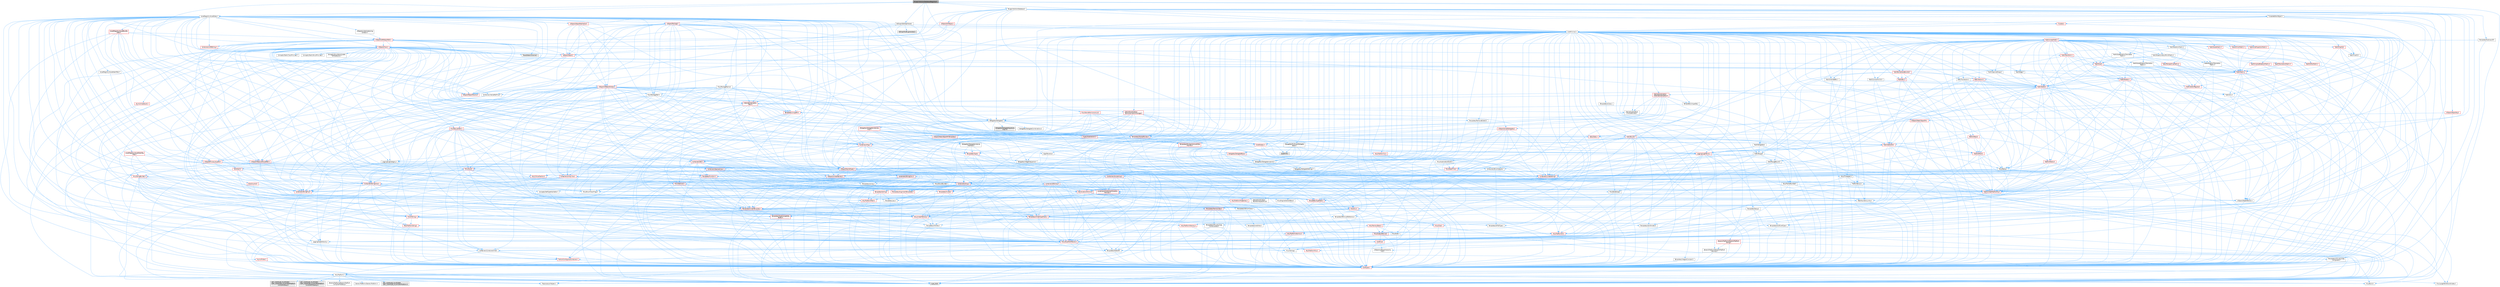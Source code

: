 digraph "BlueprintActionDatabaseRegistrar.h"
{
 // INTERACTIVE_SVG=YES
 // LATEX_PDF_SIZE
  bgcolor="transparent";
  edge [fontname=Helvetica,fontsize=10,labelfontname=Helvetica,labelfontsize=10];
  node [fontname=Helvetica,fontsize=10,shape=box,height=0.2,width=0.4];
  Node1 [id="Node000001",label="BlueprintActionDatabaseRegistrar.h",height=0.2,width=0.4,color="gray40", fillcolor="grey60", style="filled", fontcolor="black",tooltip=" "];
  Node1 -> Node2 [id="edge1_Node000001_Node000002",color="steelblue1",style="solid",tooltip=" "];
  Node2 [id="Node000002",label="AssetRegistry/AssetData.h",height=0.2,width=0.4,color="grey40", fillcolor="white", style="filled",URL="$d9/d19/AssetData_8h.html",tooltip=" "];
  Node2 -> Node3 [id="edge2_Node000002_Node000003",color="steelblue1",style="solid",tooltip=" "];
  Node3 [id="Node000003",label="AssetRegistry/AssetBundle\lData.h",height=0.2,width=0.4,color="red", fillcolor="#FFF0F0", style="filled",URL="$df/d47/AssetBundleData_8h.html",tooltip=" "];
  Node3 -> Node4 [id="edge3_Node000003_Node000004",color="steelblue1",style="solid",tooltip=" "];
  Node4 [id="Node000004",label="Containers/Array.h",height=0.2,width=0.4,color="red", fillcolor="#FFF0F0", style="filled",URL="$df/dd0/Array_8h.html",tooltip=" "];
  Node4 -> Node5 [id="edge4_Node000004_Node000005",color="steelblue1",style="solid",tooltip=" "];
  Node5 [id="Node000005",label="CoreTypes.h",height=0.2,width=0.4,color="red", fillcolor="#FFF0F0", style="filled",URL="$dc/dec/CoreTypes_8h.html",tooltip=" "];
  Node5 -> Node6 [id="edge5_Node000005_Node000006",color="steelblue1",style="solid",tooltip=" "];
  Node6 [id="Node000006",label="HAL/Platform.h",height=0.2,width=0.4,color="grey40", fillcolor="white", style="filled",URL="$d9/dd0/Platform_8h.html",tooltip=" "];
  Node6 -> Node7 [id="edge6_Node000006_Node000007",color="steelblue1",style="solid",tooltip=" "];
  Node7 [id="Node000007",label="Misc/Build.h",height=0.2,width=0.4,color="grey40", fillcolor="white", style="filled",URL="$d3/dbb/Build_8h.html",tooltip=" "];
  Node6 -> Node8 [id="edge7_Node000006_Node000008",color="steelblue1",style="solid",tooltip=" "];
  Node8 [id="Node000008",label="Misc/LargeWorldCoordinates.h",height=0.2,width=0.4,color="grey40", fillcolor="white", style="filled",URL="$d2/dcb/LargeWorldCoordinates_8h.html",tooltip=" "];
  Node6 -> Node9 [id="edge8_Node000006_Node000009",color="steelblue1",style="solid",tooltip=" "];
  Node9 [id="Node000009",label="type_traits",height=0.2,width=0.4,color="grey60", fillcolor="#E0E0E0", style="filled",tooltip=" "];
  Node6 -> Node10 [id="edge9_Node000006_Node000010",color="steelblue1",style="solid",tooltip=" "];
  Node10 [id="Node000010",label="PreprocessorHelpers.h",height=0.2,width=0.4,color="grey40", fillcolor="white", style="filled",URL="$db/ddb/PreprocessorHelpers_8h.html",tooltip=" "];
  Node6 -> Node11 [id="edge10_Node000006_Node000011",color="steelblue1",style="solid",tooltip=" "];
  Node11 [id="Node000011",label="UBT_COMPILED_PLATFORM\l/UBT_COMPILED_PLATFORMPlatform\lCompilerPreSetup.h",height=0.2,width=0.4,color="grey60", fillcolor="#E0E0E0", style="filled",tooltip=" "];
  Node6 -> Node12 [id="edge11_Node000006_Node000012",color="steelblue1",style="solid",tooltip=" "];
  Node12 [id="Node000012",label="GenericPlatform/GenericPlatform\lCompilerPreSetup.h",height=0.2,width=0.4,color="grey40", fillcolor="white", style="filled",URL="$d9/dc8/GenericPlatformCompilerPreSetup_8h.html",tooltip=" "];
  Node6 -> Node13 [id="edge12_Node000006_Node000013",color="steelblue1",style="solid",tooltip=" "];
  Node13 [id="Node000013",label="GenericPlatform/GenericPlatform.h",height=0.2,width=0.4,color="grey40", fillcolor="white", style="filled",URL="$d6/d84/GenericPlatform_8h.html",tooltip=" "];
  Node6 -> Node14 [id="edge13_Node000006_Node000014",color="steelblue1",style="solid",tooltip=" "];
  Node14 [id="Node000014",label="UBT_COMPILED_PLATFORM\l/UBT_COMPILED_PLATFORMPlatform.h",height=0.2,width=0.4,color="grey60", fillcolor="#E0E0E0", style="filled",tooltip=" "];
  Node6 -> Node15 [id="edge14_Node000006_Node000015",color="steelblue1",style="solid",tooltip=" "];
  Node15 [id="Node000015",label="UBT_COMPILED_PLATFORM\l/UBT_COMPILED_PLATFORMPlatform\lCompilerSetup.h",height=0.2,width=0.4,color="grey60", fillcolor="#E0E0E0", style="filled",tooltip=" "];
  Node4 -> Node19 [id="edge15_Node000004_Node000019",color="steelblue1",style="solid",tooltip=" "];
  Node19 [id="Node000019",label="Misc/AssertionMacros.h",height=0.2,width=0.4,color="red", fillcolor="#FFF0F0", style="filled",URL="$d0/dfa/AssertionMacros_8h.html",tooltip=" "];
  Node19 -> Node5 [id="edge16_Node000019_Node000005",color="steelblue1",style="solid",tooltip=" "];
  Node19 -> Node6 [id="edge17_Node000019_Node000006",color="steelblue1",style="solid",tooltip=" "];
  Node19 -> Node20 [id="edge18_Node000019_Node000020",color="steelblue1",style="solid",tooltip=" "];
  Node20 [id="Node000020",label="HAL/PlatformMisc.h",height=0.2,width=0.4,color="red", fillcolor="#FFF0F0", style="filled",URL="$d0/df5/PlatformMisc_8h.html",tooltip=" "];
  Node20 -> Node5 [id="edge19_Node000020_Node000005",color="steelblue1",style="solid",tooltip=" "];
  Node19 -> Node10 [id="edge20_Node000019_Node000010",color="steelblue1",style="solid",tooltip=" "];
  Node19 -> Node56 [id="edge21_Node000019_Node000056",color="steelblue1",style="solid",tooltip=" "];
  Node56 [id="Node000056",label="Templates/EnableIf.h",height=0.2,width=0.4,color="grey40", fillcolor="white", style="filled",URL="$d7/d60/EnableIf_8h.html",tooltip=" "];
  Node56 -> Node5 [id="edge22_Node000056_Node000005",color="steelblue1",style="solid",tooltip=" "];
  Node19 -> Node62 [id="edge23_Node000019_Node000062",color="steelblue1",style="solid",tooltip=" "];
  Node62 [id="Node000062",label="Misc/VarArgs.h",height=0.2,width=0.4,color="grey40", fillcolor="white", style="filled",URL="$d5/d6f/VarArgs_8h.html",tooltip=" "];
  Node62 -> Node5 [id="edge24_Node000062_Node000005",color="steelblue1",style="solid",tooltip=" "];
  Node4 -> Node74 [id="edge25_Node000004_Node000074",color="steelblue1",style="solid",tooltip=" "];
  Node74 [id="Node000074",label="HAL/UnrealMemory.h",height=0.2,width=0.4,color="red", fillcolor="#FFF0F0", style="filled",URL="$d9/d96/UnrealMemory_8h.html",tooltip=" "];
  Node74 -> Node5 [id="edge26_Node000074_Node000005",color="steelblue1",style="solid",tooltip=" "];
  Node74 -> Node78 [id="edge27_Node000074_Node000078",color="steelblue1",style="solid",tooltip=" "];
  Node78 [id="Node000078",label="HAL/MemoryBase.h",height=0.2,width=0.4,color="red", fillcolor="#FFF0F0", style="filled",URL="$d6/d9f/MemoryBase_8h.html",tooltip=" "];
  Node78 -> Node5 [id="edge28_Node000078_Node000005",color="steelblue1",style="solid",tooltip=" "];
  Node78 -> Node49 [id="edge29_Node000078_Node000049",color="steelblue1",style="solid",tooltip=" "];
  Node49 [id="Node000049",label="HAL/PlatformAtomics.h",height=0.2,width=0.4,color="red", fillcolor="#FFF0F0", style="filled",URL="$d3/d36/PlatformAtomics_8h.html",tooltip=" "];
  Node49 -> Node5 [id="edge30_Node000049_Node000005",color="steelblue1",style="solid",tooltip=" "];
  Node78 -> Node32 [id="edge31_Node000078_Node000032",color="steelblue1",style="solid",tooltip=" "];
  Node32 [id="Node000032",label="HAL/PlatformCrt.h",height=0.2,width=0.4,color="red", fillcolor="#FFF0F0", style="filled",URL="$d8/d75/PlatformCrt_8h.html",tooltip=" "];
  Node78 -> Node79 [id="edge32_Node000078_Node000079",color="steelblue1",style="solid",tooltip=" "];
  Node79 [id="Node000079",label="Misc/Exec.h",height=0.2,width=0.4,color="grey40", fillcolor="white", style="filled",URL="$de/ddb/Exec_8h.html",tooltip=" "];
  Node79 -> Node5 [id="edge33_Node000079_Node000005",color="steelblue1",style="solid",tooltip=" "];
  Node79 -> Node19 [id="edge34_Node000079_Node000019",color="steelblue1",style="solid",tooltip=" "];
  Node78 -> Node80 [id="edge35_Node000078_Node000080",color="steelblue1",style="solid",tooltip=" "];
  Node80 [id="Node000080",label="Misc/OutputDevice.h",height=0.2,width=0.4,color="red", fillcolor="#FFF0F0", style="filled",URL="$d7/d32/OutputDevice_8h.html",tooltip=" "];
  Node80 -> Node27 [id="edge36_Node000080_Node000027",color="steelblue1",style="solid",tooltip=" "];
  Node27 [id="Node000027",label="CoreFwd.h",height=0.2,width=0.4,color="red", fillcolor="#FFF0F0", style="filled",URL="$d1/d1e/CoreFwd_8h.html",tooltip=" "];
  Node27 -> Node5 [id="edge37_Node000027_Node000005",color="steelblue1",style="solid",tooltip=" "];
  Node27 -> Node28 [id="edge38_Node000027_Node000028",color="steelblue1",style="solid",tooltip=" "];
  Node28 [id="Node000028",label="Containers/ContainersFwd.h",height=0.2,width=0.4,color="grey40", fillcolor="white", style="filled",URL="$d4/d0a/ContainersFwd_8h.html",tooltip=" "];
  Node28 -> Node6 [id="edge39_Node000028_Node000006",color="steelblue1",style="solid",tooltip=" "];
  Node28 -> Node5 [id="edge40_Node000028_Node000005",color="steelblue1",style="solid",tooltip=" "];
  Node28 -> Node25 [id="edge41_Node000028_Node000025",color="steelblue1",style="solid",tooltip=" "];
  Node25 [id="Node000025",label="Traits/IsContiguousContainer.h",height=0.2,width=0.4,color="red", fillcolor="#FFF0F0", style="filled",URL="$d5/d3c/IsContiguousContainer_8h.html",tooltip=" "];
  Node25 -> Node5 [id="edge42_Node000025_Node000005",color="steelblue1",style="solid",tooltip=" "];
  Node27 -> Node30 [id="edge43_Node000027_Node000030",color="steelblue1",style="solid",tooltip=" "];
  Node30 [id="Node000030",label="UObject/UObjectHierarchy\lFwd.h",height=0.2,width=0.4,color="grey40", fillcolor="white", style="filled",URL="$d3/d13/UObjectHierarchyFwd_8h.html",tooltip=" "];
  Node80 -> Node5 [id="edge44_Node000080_Node000005",color="steelblue1",style="solid",tooltip=" "];
  Node80 -> Node81 [id="edge45_Node000080_Node000081",color="steelblue1",style="solid",tooltip=" "];
  Node81 [id="Node000081",label="Logging/LogVerbosity.h",height=0.2,width=0.4,color="grey40", fillcolor="white", style="filled",URL="$d2/d8f/LogVerbosity_8h.html",tooltip=" "];
  Node81 -> Node5 [id="edge46_Node000081_Node000005",color="steelblue1",style="solid",tooltip=" "];
  Node80 -> Node62 [id="edge47_Node000080_Node000062",color="steelblue1",style="solid",tooltip=" "];
  Node74 -> Node91 [id="edge48_Node000074_Node000091",color="steelblue1",style="solid",tooltip=" "];
  Node91 [id="Node000091",label="HAL/PlatformMemory.h",height=0.2,width=0.4,color="red", fillcolor="#FFF0F0", style="filled",URL="$de/d68/PlatformMemory_8h.html",tooltip=" "];
  Node91 -> Node5 [id="edge49_Node000091_Node000005",color="steelblue1",style="solid",tooltip=" "];
  Node74 -> Node94 [id="edge50_Node000074_Node000094",color="steelblue1",style="solid",tooltip=" "];
  Node94 [id="Node000094",label="Templates/IsPointer.h",height=0.2,width=0.4,color="grey40", fillcolor="white", style="filled",URL="$d7/d05/IsPointer_8h.html",tooltip=" "];
  Node94 -> Node5 [id="edge51_Node000094_Node000005",color="steelblue1",style="solid",tooltip=" "];
  Node4 -> Node95 [id="edge52_Node000004_Node000095",color="steelblue1",style="solid",tooltip=" "];
  Node95 [id="Node000095",label="Templates/UnrealTypeTraits.h",height=0.2,width=0.4,color="red", fillcolor="#FFF0F0", style="filled",URL="$d2/d2d/UnrealTypeTraits_8h.html",tooltip=" "];
  Node95 -> Node5 [id="edge53_Node000095_Node000005",color="steelblue1",style="solid",tooltip=" "];
  Node95 -> Node94 [id="edge54_Node000095_Node000094",color="steelblue1",style="solid",tooltip=" "];
  Node95 -> Node19 [id="edge55_Node000095_Node000019",color="steelblue1",style="solid",tooltip=" "];
  Node95 -> Node87 [id="edge56_Node000095_Node000087",color="steelblue1",style="solid",tooltip=" "];
  Node87 [id="Node000087",label="Templates/AndOrNot.h",height=0.2,width=0.4,color="grey40", fillcolor="white", style="filled",URL="$db/d0a/AndOrNot_8h.html",tooltip=" "];
  Node87 -> Node5 [id="edge57_Node000087_Node000005",color="steelblue1",style="solid",tooltip=" "];
  Node95 -> Node56 [id="edge58_Node000095_Node000056",color="steelblue1",style="solid",tooltip=" "];
  Node95 -> Node96 [id="edge59_Node000095_Node000096",color="steelblue1",style="solid",tooltip=" "];
  Node96 [id="Node000096",label="Templates/IsArithmetic.h",height=0.2,width=0.4,color="grey40", fillcolor="white", style="filled",URL="$d2/d5d/IsArithmetic_8h.html",tooltip=" "];
  Node96 -> Node5 [id="edge60_Node000096_Node000005",color="steelblue1",style="solid",tooltip=" "];
  Node95 -> Node98 [id="edge61_Node000095_Node000098",color="steelblue1",style="solid",tooltip=" "];
  Node98 [id="Node000098",label="Templates/IsPODType.h",height=0.2,width=0.4,color="grey40", fillcolor="white", style="filled",URL="$d7/db1/IsPODType_8h.html",tooltip=" "];
  Node98 -> Node5 [id="edge62_Node000098_Node000005",color="steelblue1",style="solid",tooltip=" "];
  Node95 -> Node99 [id="edge63_Node000095_Node000099",color="steelblue1",style="solid",tooltip=" "];
  Node99 [id="Node000099",label="Templates/IsUECoreType.h",height=0.2,width=0.4,color="grey40", fillcolor="white", style="filled",URL="$d1/db8/IsUECoreType_8h.html",tooltip=" "];
  Node99 -> Node5 [id="edge64_Node000099_Node000005",color="steelblue1",style="solid",tooltip=" "];
  Node99 -> Node9 [id="edge65_Node000099_Node000009",color="steelblue1",style="solid",tooltip=" "];
  Node95 -> Node88 [id="edge66_Node000095_Node000088",color="steelblue1",style="solid",tooltip=" "];
  Node88 [id="Node000088",label="Templates/IsTriviallyCopy\lConstructible.h",height=0.2,width=0.4,color="grey40", fillcolor="white", style="filled",URL="$d3/d78/IsTriviallyCopyConstructible_8h.html",tooltip=" "];
  Node88 -> Node5 [id="edge67_Node000088_Node000005",color="steelblue1",style="solid",tooltip=" "];
  Node88 -> Node9 [id="edge68_Node000088_Node000009",color="steelblue1",style="solid",tooltip=" "];
  Node4 -> Node100 [id="edge69_Node000004_Node000100",color="steelblue1",style="solid",tooltip=" "];
  Node100 [id="Node000100",label="Templates/UnrealTemplate.h",height=0.2,width=0.4,color="red", fillcolor="#FFF0F0", style="filled",URL="$d4/d24/UnrealTemplate_8h.html",tooltip=" "];
  Node100 -> Node5 [id="edge70_Node000100_Node000005",color="steelblue1",style="solid",tooltip=" "];
  Node100 -> Node94 [id="edge71_Node000100_Node000094",color="steelblue1",style="solid",tooltip=" "];
  Node100 -> Node74 [id="edge72_Node000100_Node000074",color="steelblue1",style="solid",tooltip=" "];
  Node100 -> Node95 [id="edge73_Node000100_Node000095",color="steelblue1",style="solid",tooltip=" "];
  Node100 -> Node103 [id="edge74_Node000100_Node000103",color="steelblue1",style="solid",tooltip=" "];
  Node103 [id="Node000103",label="Templates/RemoveReference.h",height=0.2,width=0.4,color="grey40", fillcolor="white", style="filled",URL="$da/dbe/RemoveReference_8h.html",tooltip=" "];
  Node103 -> Node5 [id="edge75_Node000103_Node000005",color="steelblue1",style="solid",tooltip=" "];
  Node100 -> Node104 [id="edge76_Node000100_Node000104",color="steelblue1",style="solid",tooltip=" "];
  Node104 [id="Node000104",label="Templates/TypeCompatible\lBytes.h",height=0.2,width=0.4,color="red", fillcolor="#FFF0F0", style="filled",URL="$df/d0a/TypeCompatibleBytes_8h.html",tooltip=" "];
  Node104 -> Node5 [id="edge77_Node000104_Node000005",color="steelblue1",style="solid",tooltip=" "];
  Node104 -> Node9 [id="edge78_Node000104_Node000009",color="steelblue1",style="solid",tooltip=" "];
  Node100 -> Node25 [id="edge79_Node000100_Node000025",color="steelblue1",style="solid",tooltip=" "];
  Node100 -> Node9 [id="edge80_Node000100_Node000009",color="steelblue1",style="solid",tooltip=" "];
  Node4 -> Node107 [id="edge81_Node000004_Node000107",color="steelblue1",style="solid",tooltip=" "];
  Node107 [id="Node000107",label="Containers/ContainerAllocation\lPolicies.h",height=0.2,width=0.4,color="red", fillcolor="#FFF0F0", style="filled",URL="$d7/dff/ContainerAllocationPolicies_8h.html",tooltip=" "];
  Node107 -> Node5 [id="edge82_Node000107_Node000005",color="steelblue1",style="solid",tooltip=" "];
  Node107 -> Node107 [id="edge83_Node000107_Node000107",color="steelblue1",style="solid",tooltip=" "];
  Node107 -> Node109 [id="edge84_Node000107_Node000109",color="steelblue1",style="solid",tooltip=" "];
  Node109 [id="Node000109",label="HAL/PlatformMath.h",height=0.2,width=0.4,color="red", fillcolor="#FFF0F0", style="filled",URL="$dc/d53/PlatformMath_8h.html",tooltip=" "];
  Node109 -> Node5 [id="edge85_Node000109_Node000005",color="steelblue1",style="solid",tooltip=" "];
  Node107 -> Node74 [id="edge86_Node000107_Node000074",color="steelblue1",style="solid",tooltip=" "];
  Node107 -> Node42 [id="edge87_Node000107_Node000042",color="steelblue1",style="solid",tooltip=" "];
  Node42 [id="Node000042",label="Math/NumericLimits.h",height=0.2,width=0.4,color="grey40", fillcolor="white", style="filled",URL="$df/d1b/NumericLimits_8h.html",tooltip=" "];
  Node42 -> Node5 [id="edge88_Node000042_Node000005",color="steelblue1",style="solid",tooltip=" "];
  Node107 -> Node19 [id="edge89_Node000107_Node000019",color="steelblue1",style="solid",tooltip=" "];
  Node107 -> Node118 [id="edge90_Node000107_Node000118",color="steelblue1",style="solid",tooltip=" "];
  Node118 [id="Node000118",label="Templates/MemoryOps.h",height=0.2,width=0.4,color="red", fillcolor="#FFF0F0", style="filled",URL="$db/dea/MemoryOps_8h.html",tooltip=" "];
  Node118 -> Node5 [id="edge91_Node000118_Node000005",color="steelblue1",style="solid",tooltip=" "];
  Node118 -> Node74 [id="edge92_Node000118_Node000074",color="steelblue1",style="solid",tooltip=" "];
  Node118 -> Node89 [id="edge93_Node000118_Node000089",color="steelblue1",style="solid",tooltip=" "];
  Node89 [id="Node000089",label="Templates/IsTriviallyCopy\lAssignable.h",height=0.2,width=0.4,color="grey40", fillcolor="white", style="filled",URL="$d2/df2/IsTriviallyCopyAssignable_8h.html",tooltip=" "];
  Node89 -> Node5 [id="edge94_Node000089_Node000005",color="steelblue1",style="solid",tooltip=" "];
  Node89 -> Node9 [id="edge95_Node000089_Node000009",color="steelblue1",style="solid",tooltip=" "];
  Node118 -> Node88 [id="edge96_Node000118_Node000088",color="steelblue1",style="solid",tooltip=" "];
  Node118 -> Node95 [id="edge97_Node000118_Node000095",color="steelblue1",style="solid",tooltip=" "];
  Node118 -> Node9 [id="edge98_Node000118_Node000009",color="steelblue1",style="solid",tooltip=" "];
  Node107 -> Node104 [id="edge99_Node000107_Node000104",color="steelblue1",style="solid",tooltip=" "];
  Node107 -> Node9 [id="edge100_Node000107_Node000009",color="steelblue1",style="solid",tooltip=" "];
  Node4 -> Node120 [id="edge101_Node000004_Node000120",color="steelblue1",style="solid",tooltip=" "];
  Node120 [id="Node000120",label="Serialization/Archive.h",height=0.2,width=0.4,color="red", fillcolor="#FFF0F0", style="filled",URL="$d7/d3b/Archive_8h.html",tooltip=" "];
  Node120 -> Node27 [id="edge102_Node000120_Node000027",color="steelblue1",style="solid",tooltip=" "];
  Node120 -> Node5 [id="edge103_Node000120_Node000005",color="steelblue1",style="solid",tooltip=" "];
  Node120 -> Node121 [id="edge104_Node000120_Node000121",color="steelblue1",style="solid",tooltip=" "];
  Node121 [id="Node000121",label="HAL/PlatformProperties.h",height=0.2,width=0.4,color="red", fillcolor="#FFF0F0", style="filled",URL="$d9/db0/PlatformProperties_8h.html",tooltip=" "];
  Node121 -> Node5 [id="edge105_Node000121_Node000005",color="steelblue1",style="solid",tooltip=" "];
  Node120 -> Node124 [id="edge106_Node000120_Node000124",color="steelblue1",style="solid",tooltip=" "];
  Node124 [id="Node000124",label="Internationalization\l/TextNamespaceFwd.h",height=0.2,width=0.4,color="grey40", fillcolor="white", style="filled",URL="$d8/d97/TextNamespaceFwd_8h.html",tooltip=" "];
  Node124 -> Node5 [id="edge107_Node000124_Node000005",color="steelblue1",style="solid",tooltip=" "];
  Node120 -> Node19 [id="edge108_Node000120_Node000019",color="steelblue1",style="solid",tooltip=" "];
  Node120 -> Node7 [id="edge109_Node000120_Node000007",color="steelblue1",style="solid",tooltip=" "];
  Node120 -> Node125 [id="edge110_Node000120_Node000125",color="steelblue1",style="solid",tooltip=" "];
  Node125 [id="Node000125",label="Misc/EngineVersionBase.h",height=0.2,width=0.4,color="grey40", fillcolor="white", style="filled",URL="$d5/d2b/EngineVersionBase_8h.html",tooltip=" "];
  Node125 -> Node5 [id="edge111_Node000125_Node000005",color="steelblue1",style="solid",tooltip=" "];
  Node120 -> Node62 [id="edge112_Node000120_Node000062",color="steelblue1",style="solid",tooltip=" "];
  Node120 -> Node56 [id="edge113_Node000120_Node000056",color="steelblue1",style="solid",tooltip=" "];
  Node120 -> Node128 [id="edge114_Node000120_Node000128",color="steelblue1",style="solid",tooltip=" "];
  Node128 [id="Node000128",label="Templates/IsEnumClass.h",height=0.2,width=0.4,color="grey40", fillcolor="white", style="filled",URL="$d7/d15/IsEnumClass_8h.html",tooltip=" "];
  Node128 -> Node5 [id="edge115_Node000128_Node000005",color="steelblue1",style="solid",tooltip=" "];
  Node128 -> Node87 [id="edge116_Node000128_Node000087",color="steelblue1",style="solid",tooltip=" "];
  Node120 -> Node100 [id="edge117_Node000120_Node000100",color="steelblue1",style="solid",tooltip=" "];
  Node120 -> Node129 [id="edge118_Node000120_Node000129",color="steelblue1",style="solid",tooltip=" "];
  Node129 [id="Node000129",label="UObject/ObjectVersion.h",height=0.2,width=0.4,color="grey40", fillcolor="white", style="filled",URL="$da/d63/ObjectVersion_8h.html",tooltip=" "];
  Node129 -> Node5 [id="edge119_Node000129_Node000005",color="steelblue1",style="solid",tooltip=" "];
  Node4 -> Node157 [id="edge120_Node000004_Node000157",color="steelblue1",style="solid",tooltip=" "];
  Node157 [id="Node000157",label="Concepts/GetTypeHashable.h",height=0.2,width=0.4,color="grey40", fillcolor="white", style="filled",URL="$d3/da2/GetTypeHashable_8h.html",tooltip=" "];
  Node157 -> Node5 [id="edge121_Node000157_Node000005",color="steelblue1",style="solid",tooltip=" "];
  Node157 -> Node135 [id="edge122_Node000157_Node000135",color="steelblue1",style="solid",tooltip=" "];
  Node135 [id="Node000135",label="Templates/TypeHash.h",height=0.2,width=0.4,color="red", fillcolor="#FFF0F0", style="filled",URL="$d1/d62/TypeHash_8h.html",tooltip=" "];
  Node135 -> Node5 [id="edge123_Node000135_Node000005",color="steelblue1",style="solid",tooltip=" "];
  Node135 -> Node136 [id="edge124_Node000135_Node000136",color="steelblue1",style="solid",tooltip=" "];
  Node136 [id="Node000136",label="Misc/Crc.h",height=0.2,width=0.4,color="red", fillcolor="#FFF0F0", style="filled",URL="$d4/dd2/Crc_8h.html",tooltip=" "];
  Node136 -> Node5 [id="edge125_Node000136_Node000005",color="steelblue1",style="solid",tooltip=" "];
  Node136 -> Node76 [id="edge126_Node000136_Node000076",color="steelblue1",style="solid",tooltip=" "];
  Node76 [id="Node000076",label="HAL/PlatformString.h",height=0.2,width=0.4,color="red", fillcolor="#FFF0F0", style="filled",URL="$db/db5/PlatformString_8h.html",tooltip=" "];
  Node76 -> Node5 [id="edge127_Node000076_Node000005",color="steelblue1",style="solid",tooltip=" "];
  Node136 -> Node19 [id="edge128_Node000136_Node000019",color="steelblue1",style="solid",tooltip=" "];
  Node136 -> Node137 [id="edge129_Node000136_Node000137",color="steelblue1",style="solid",tooltip=" "];
  Node137 [id="Node000137",label="Misc/CString.h",height=0.2,width=0.4,color="red", fillcolor="#FFF0F0", style="filled",URL="$d2/d49/CString_8h.html",tooltip=" "];
  Node137 -> Node5 [id="edge130_Node000137_Node000005",color="steelblue1",style="solid",tooltip=" "];
  Node137 -> Node32 [id="edge131_Node000137_Node000032",color="steelblue1",style="solid",tooltip=" "];
  Node137 -> Node76 [id="edge132_Node000137_Node000076",color="steelblue1",style="solid",tooltip=" "];
  Node137 -> Node19 [id="edge133_Node000137_Node000019",color="steelblue1",style="solid",tooltip=" "];
  Node137 -> Node138 [id="edge134_Node000137_Node000138",color="steelblue1",style="solid",tooltip=" "];
  Node138 [id="Node000138",label="Misc/Char.h",height=0.2,width=0.4,color="red", fillcolor="#FFF0F0", style="filled",URL="$d0/d58/Char_8h.html",tooltip=" "];
  Node138 -> Node5 [id="edge135_Node000138_Node000005",color="steelblue1",style="solid",tooltip=" "];
  Node138 -> Node9 [id="edge136_Node000138_Node000009",color="steelblue1",style="solid",tooltip=" "];
  Node137 -> Node62 [id="edge137_Node000137_Node000062",color="steelblue1",style="solid",tooltip=" "];
  Node136 -> Node138 [id="edge138_Node000136_Node000138",color="steelblue1",style="solid",tooltip=" "];
  Node136 -> Node95 [id="edge139_Node000136_Node000095",color="steelblue1",style="solid",tooltip=" "];
  Node135 -> Node9 [id="edge140_Node000135_Node000009",color="steelblue1",style="solid",tooltip=" "];
  Node4 -> Node146 [id="edge141_Node000004_Node000146",color="steelblue1",style="solid",tooltip=" "];
  Node146 [id="Node000146",label="Templates/Invoke.h",height=0.2,width=0.4,color="red", fillcolor="#FFF0F0", style="filled",URL="$d7/deb/Invoke_8h.html",tooltip=" "];
  Node146 -> Node5 [id="edge142_Node000146_Node000005",color="steelblue1",style="solid",tooltip=" "];
  Node146 -> Node100 [id="edge143_Node000146_Node000100",color="steelblue1",style="solid",tooltip=" "];
  Node146 -> Node9 [id="edge144_Node000146_Node000009",color="steelblue1",style="solid",tooltip=" "];
  Node4 -> Node151 [id="edge145_Node000004_Node000151",color="steelblue1",style="solid",tooltip=" "];
  Node151 [id="Node000151",label="Templates/Less.h",height=0.2,width=0.4,color="grey40", fillcolor="white", style="filled",URL="$de/dc8/Less_8h.html",tooltip=" "];
  Node151 -> Node5 [id="edge146_Node000151_Node000005",color="steelblue1",style="solid",tooltip=" "];
  Node151 -> Node100 [id="edge147_Node000151_Node000100",color="steelblue1",style="solid",tooltip=" "];
  Node4 -> Node159 [id="edge148_Node000004_Node000159",color="steelblue1",style="solid",tooltip=" "];
  Node159 [id="Node000159",label="Templates/Sorting.h",height=0.2,width=0.4,color="red", fillcolor="#FFF0F0", style="filled",URL="$d3/d9e/Sorting_8h.html",tooltip=" "];
  Node159 -> Node5 [id="edge149_Node000159_Node000005",color="steelblue1",style="solid",tooltip=" "];
  Node159 -> Node109 [id="edge150_Node000159_Node000109",color="steelblue1",style="solid",tooltip=" "];
  Node159 -> Node151 [id="edge151_Node000159_Node000151",color="steelblue1",style="solid",tooltip=" "];
  Node4 -> Node163 [id="edge152_Node000004_Node000163",color="steelblue1",style="solid",tooltip=" "];
  Node163 [id="Node000163",label="Templates/AlignmentTemplates.h",height=0.2,width=0.4,color="red", fillcolor="#FFF0F0", style="filled",URL="$dd/d32/AlignmentTemplates_8h.html",tooltip=" "];
  Node163 -> Node5 [id="edge153_Node000163_Node000005",color="steelblue1",style="solid",tooltip=" "];
  Node163 -> Node94 [id="edge154_Node000163_Node000094",color="steelblue1",style="solid",tooltip=" "];
  Node4 -> Node9 [id="edge155_Node000004_Node000009",color="steelblue1",style="solid",tooltip=" "];
  Node3 -> Node164 [id="edge156_Node000003_Node000164",color="steelblue1",style="solid",tooltip=" "];
  Node164 [id="Node000164",label="Containers/UnrealString.h",height=0.2,width=0.4,color="red", fillcolor="#FFF0F0", style="filled",URL="$d5/dba/UnrealString_8h.html",tooltip=" "];
  Node3 -> Node5 [id="edge157_Node000003_Node000005",color="steelblue1",style="solid",tooltip=" "];
  Node3 -> Node19 [id="edge158_Node000003_Node000019",color="steelblue1",style="solid",tooltip=" "];
  Node3 -> Node168 [id="edge159_Node000003_Node000168",color="steelblue1",style="solid",tooltip=" "];
  Node168 [id="Node000168",label="UObject/Class.h",height=0.2,width=0.4,color="red", fillcolor="#FFF0F0", style="filled",URL="$d4/d05/Class_8h.html",tooltip=" "];
  Node168 -> Node157 [id="edge160_Node000168_Node000157",color="steelblue1",style="solid",tooltip=" "];
  Node168 -> Node132 [id="edge161_Node000168_Node000132",color="steelblue1",style="solid",tooltip=" "];
  Node132 [id="Node000132",label="Concepts/StaticClassProvider.h",height=0.2,width=0.4,color="grey40", fillcolor="white", style="filled",URL="$dd/d83/StaticClassProvider_8h.html",tooltip=" "];
  Node168 -> Node133 [id="edge162_Node000168_Node000133",color="steelblue1",style="solid",tooltip=" "];
  Node133 [id="Node000133",label="Concepts/StaticStructProvider.h",height=0.2,width=0.4,color="grey40", fillcolor="white", style="filled",URL="$d5/d77/StaticStructProvider_8h.html",tooltip=" "];
  Node168 -> Node169 [id="edge163_Node000168_Node000169",color="steelblue1",style="solid",tooltip=" "];
  Node169 [id="Node000169",label="Concepts/StructSerializable\lWithDefaults.h",height=0.2,width=0.4,color="grey40", fillcolor="white", style="filled",URL="$d5/ddc/StructSerializableWithDefaults_8h.html",tooltip=" "];
  Node168 -> Node4 [id="edge164_Node000168_Node000004",color="steelblue1",style="solid",tooltip=" "];
  Node168 -> Node134 [id="edge165_Node000168_Node000134",color="steelblue1",style="solid",tooltip=" "];
  Node134 [id="Node000134",label="Containers/EnumAsByte.h",height=0.2,width=0.4,color="grey40", fillcolor="white", style="filled",URL="$d6/d9a/EnumAsByte_8h.html",tooltip=" "];
  Node134 -> Node5 [id="edge166_Node000134_Node000005",color="steelblue1",style="solid",tooltip=" "];
  Node134 -> Node98 [id="edge167_Node000134_Node000098",color="steelblue1",style="solid",tooltip=" "];
  Node134 -> Node135 [id="edge168_Node000134_Node000135",color="steelblue1",style="solid",tooltip=" "];
  Node168 -> Node170 [id="edge169_Node000168_Node000170",color="steelblue1",style="solid",tooltip=" "];
  Node170 [id="Node000170",label="Containers/Map.h",height=0.2,width=0.4,color="red", fillcolor="#FFF0F0", style="filled",URL="$df/d79/Map_8h.html",tooltip=" "];
  Node170 -> Node5 [id="edge170_Node000170_Node000005",color="steelblue1",style="solid",tooltip=" "];
  Node170 -> Node171 [id="edge171_Node000170_Node000171",color="steelblue1",style="solid",tooltip=" "];
  Node171 [id="Node000171",label="Algo/Reverse.h",height=0.2,width=0.4,color="grey40", fillcolor="white", style="filled",URL="$d5/d93/Reverse_8h.html",tooltip=" "];
  Node171 -> Node5 [id="edge172_Node000171_Node000005",color="steelblue1",style="solid",tooltip=" "];
  Node171 -> Node100 [id="edge173_Node000171_Node000100",color="steelblue1",style="solid",tooltip=" "];
  Node170 -> Node172 [id="edge174_Node000170_Node000172",color="steelblue1",style="solid",tooltip=" "];
  Node172 [id="Node000172",label="Containers/Set.h",height=0.2,width=0.4,color="red", fillcolor="#FFF0F0", style="filled",URL="$d4/d45/Set_8h.html",tooltip=" "];
  Node172 -> Node107 [id="edge175_Node000172_Node000107",color="steelblue1",style="solid",tooltip=" "];
  Node172 -> Node174 [id="edge176_Node000172_Node000174",color="steelblue1",style="solid",tooltip=" "];
  Node174 [id="Node000174",label="Containers/SparseArray.h",height=0.2,width=0.4,color="red", fillcolor="#FFF0F0", style="filled",URL="$d5/dbf/SparseArray_8h.html",tooltip=" "];
  Node174 -> Node5 [id="edge177_Node000174_Node000005",color="steelblue1",style="solid",tooltip=" "];
  Node174 -> Node19 [id="edge178_Node000174_Node000019",color="steelblue1",style="solid",tooltip=" "];
  Node174 -> Node74 [id="edge179_Node000174_Node000074",color="steelblue1",style="solid",tooltip=" "];
  Node174 -> Node95 [id="edge180_Node000174_Node000095",color="steelblue1",style="solid",tooltip=" "];
  Node174 -> Node100 [id="edge181_Node000174_Node000100",color="steelblue1",style="solid",tooltip=" "];
  Node174 -> Node107 [id="edge182_Node000174_Node000107",color="steelblue1",style="solid",tooltip=" "];
  Node174 -> Node151 [id="edge183_Node000174_Node000151",color="steelblue1",style="solid",tooltip=" "];
  Node174 -> Node4 [id="edge184_Node000174_Node000004",color="steelblue1",style="solid",tooltip=" "];
  Node174 -> Node162 [id="edge185_Node000174_Node000162",color="steelblue1",style="solid",tooltip=" "];
  Node162 [id="Node000162",label="Math/UnrealMathUtility.h",height=0.2,width=0.4,color="red", fillcolor="#FFF0F0", style="filled",URL="$db/db8/UnrealMathUtility_8h.html",tooltip=" "];
  Node162 -> Node5 [id="edge186_Node000162_Node000005",color="steelblue1",style="solid",tooltip=" "];
  Node162 -> Node19 [id="edge187_Node000162_Node000019",color="steelblue1",style="solid",tooltip=" "];
  Node162 -> Node109 [id="edge188_Node000162_Node000109",color="steelblue1",style="solid",tooltip=" "];
  Node174 -> Node175 [id="edge189_Node000174_Node000175",color="steelblue1",style="solid",tooltip=" "];
  Node175 [id="Node000175",label="Containers/ScriptArray.h",height=0.2,width=0.4,color="red", fillcolor="#FFF0F0", style="filled",URL="$dc/daf/ScriptArray_8h.html",tooltip=" "];
  Node175 -> Node5 [id="edge190_Node000175_Node000005",color="steelblue1",style="solid",tooltip=" "];
  Node175 -> Node19 [id="edge191_Node000175_Node000019",color="steelblue1",style="solid",tooltip=" "];
  Node175 -> Node74 [id="edge192_Node000175_Node000074",color="steelblue1",style="solid",tooltip=" "];
  Node175 -> Node107 [id="edge193_Node000175_Node000107",color="steelblue1",style="solid",tooltip=" "];
  Node175 -> Node4 [id="edge194_Node000175_Node000004",color="steelblue1",style="solid",tooltip=" "];
  Node174 -> Node176 [id="edge195_Node000174_Node000176",color="steelblue1",style="solid",tooltip=" "];
  Node176 [id="Node000176",label="Containers/BitArray.h",height=0.2,width=0.4,color="red", fillcolor="#FFF0F0", style="filled",URL="$d1/de4/BitArray_8h.html",tooltip=" "];
  Node176 -> Node107 [id="edge196_Node000176_Node000107",color="steelblue1",style="solid",tooltip=" "];
  Node176 -> Node5 [id="edge197_Node000176_Node000005",color="steelblue1",style="solid",tooltip=" "];
  Node176 -> Node49 [id="edge198_Node000176_Node000049",color="steelblue1",style="solid",tooltip=" "];
  Node176 -> Node74 [id="edge199_Node000176_Node000074",color="steelblue1",style="solid",tooltip=" "];
  Node176 -> Node162 [id="edge200_Node000176_Node000162",color="steelblue1",style="solid",tooltip=" "];
  Node176 -> Node19 [id="edge201_Node000176_Node000019",color="steelblue1",style="solid",tooltip=" "];
  Node176 -> Node44 [id="edge202_Node000176_Node000044",color="steelblue1",style="solid",tooltip=" "];
  Node44 [id="Node000044",label="Misc/EnumClassFlags.h",height=0.2,width=0.4,color="grey40", fillcolor="white", style="filled",URL="$d8/de7/EnumClassFlags_8h.html",tooltip=" "];
  Node176 -> Node120 [id="edge203_Node000176_Node000120",color="steelblue1",style="solid",tooltip=" "];
  Node176 -> Node56 [id="edge204_Node000176_Node000056",color="steelblue1",style="solid",tooltip=" "];
  Node176 -> Node146 [id="edge205_Node000176_Node000146",color="steelblue1",style="solid",tooltip=" "];
  Node176 -> Node100 [id="edge206_Node000176_Node000100",color="steelblue1",style="solid",tooltip=" "];
  Node176 -> Node95 [id="edge207_Node000176_Node000095",color="steelblue1",style="solid",tooltip=" "];
  Node174 -> Node164 [id="edge208_Node000174_Node000164",color="steelblue1",style="solid",tooltip=" "];
  Node172 -> Node28 [id="edge209_Node000172_Node000028",color="steelblue1",style="solid",tooltip=" "];
  Node172 -> Node162 [id="edge210_Node000172_Node000162",color="steelblue1",style="solid",tooltip=" "];
  Node172 -> Node19 [id="edge211_Node000172_Node000019",color="steelblue1",style="solid",tooltip=" "];
  Node172 -> Node193 [id="edge212_Node000172_Node000193",color="steelblue1",style="solid",tooltip=" "];
  Node193 [id="Node000193",label="Misc/StructBuilder.h",height=0.2,width=0.4,color="grey40", fillcolor="white", style="filled",URL="$d9/db3/StructBuilder_8h.html",tooltip=" "];
  Node193 -> Node5 [id="edge213_Node000193_Node000005",color="steelblue1",style="solid",tooltip=" "];
  Node193 -> Node162 [id="edge214_Node000193_Node000162",color="steelblue1",style="solid",tooltip=" "];
  Node193 -> Node163 [id="edge215_Node000193_Node000163",color="steelblue1",style="solid",tooltip=" "];
  Node172 -> Node194 [id="edge216_Node000172_Node000194",color="steelblue1",style="solid",tooltip=" "];
  Node194 [id="Node000194",label="Templates/Function.h",height=0.2,width=0.4,color="red", fillcolor="#FFF0F0", style="filled",URL="$df/df5/Function_8h.html",tooltip=" "];
  Node194 -> Node5 [id="edge217_Node000194_Node000005",color="steelblue1",style="solid",tooltip=" "];
  Node194 -> Node19 [id="edge218_Node000194_Node000019",color="steelblue1",style="solid",tooltip=" "];
  Node194 -> Node74 [id="edge219_Node000194_Node000074",color="steelblue1",style="solid",tooltip=" "];
  Node194 -> Node95 [id="edge220_Node000194_Node000095",color="steelblue1",style="solid",tooltip=" "];
  Node194 -> Node146 [id="edge221_Node000194_Node000146",color="steelblue1",style="solid",tooltip=" "];
  Node194 -> Node100 [id="edge222_Node000194_Node000100",color="steelblue1",style="solid",tooltip=" "];
  Node194 -> Node162 [id="edge223_Node000194_Node000162",color="steelblue1",style="solid",tooltip=" "];
  Node194 -> Node9 [id="edge224_Node000194_Node000009",color="steelblue1",style="solid",tooltip=" "];
  Node172 -> Node159 [id="edge225_Node000172_Node000159",color="steelblue1",style="solid",tooltip=" "];
  Node172 -> Node135 [id="edge226_Node000172_Node000135",color="steelblue1",style="solid",tooltip=" "];
  Node172 -> Node100 [id="edge227_Node000172_Node000100",color="steelblue1",style="solid",tooltip=" "];
  Node172 -> Node9 [id="edge228_Node000172_Node000009",color="steelblue1",style="solid",tooltip=" "];
  Node170 -> Node164 [id="edge229_Node000170_Node000164",color="steelblue1",style="solid",tooltip=" "];
  Node170 -> Node19 [id="edge230_Node000170_Node000019",color="steelblue1",style="solid",tooltip=" "];
  Node170 -> Node193 [id="edge231_Node000170_Node000193",color="steelblue1",style="solid",tooltip=" "];
  Node170 -> Node194 [id="edge232_Node000170_Node000194",color="steelblue1",style="solid",tooltip=" "];
  Node170 -> Node159 [id="edge233_Node000170_Node000159",color="steelblue1",style="solid",tooltip=" "];
  Node170 -> Node197 [id="edge234_Node000170_Node000197",color="steelblue1",style="solid",tooltip=" "];
  Node197 [id="Node000197",label="Templates/Tuple.h",height=0.2,width=0.4,color="red", fillcolor="#FFF0F0", style="filled",URL="$d2/d4f/Tuple_8h.html",tooltip=" "];
  Node197 -> Node5 [id="edge235_Node000197_Node000005",color="steelblue1",style="solid",tooltip=" "];
  Node197 -> Node100 [id="edge236_Node000197_Node000100",color="steelblue1",style="solid",tooltip=" "];
  Node197 -> Node198 [id="edge237_Node000197_Node000198",color="steelblue1",style="solid",tooltip=" "];
  Node198 [id="Node000198",label="Delegates/IntegerSequence.h",height=0.2,width=0.4,color="grey40", fillcolor="white", style="filled",URL="$d2/dcc/IntegerSequence_8h.html",tooltip=" "];
  Node198 -> Node5 [id="edge238_Node000198_Node000005",color="steelblue1",style="solid",tooltip=" "];
  Node197 -> Node146 [id="edge239_Node000197_Node000146",color="steelblue1",style="solid",tooltip=" "];
  Node197 -> Node135 [id="edge240_Node000197_Node000135",color="steelblue1",style="solid",tooltip=" "];
  Node197 -> Node9 [id="edge241_Node000197_Node000009",color="steelblue1",style="solid",tooltip=" "];
  Node170 -> Node100 [id="edge242_Node000170_Node000100",color="steelblue1",style="solid",tooltip=" "];
  Node170 -> Node95 [id="edge243_Node000170_Node000095",color="steelblue1",style="solid",tooltip=" "];
  Node170 -> Node9 [id="edge244_Node000170_Node000009",color="steelblue1",style="solid",tooltip=" "];
  Node168 -> Node172 [id="edge245_Node000168_Node000172",color="steelblue1",style="solid",tooltip=" "];
  Node168 -> Node22 [id="edge246_Node000168_Node000022",color="steelblue1",style="solid",tooltip=" "];
  Node22 [id="Node000022",label="Containers/StringFwd.h",height=0.2,width=0.4,color="red", fillcolor="#FFF0F0", style="filled",URL="$df/d37/StringFwd_8h.html",tooltip=" "];
  Node22 -> Node5 [id="edge247_Node000022_Node000005",color="steelblue1",style="solid",tooltip=" "];
  Node22 -> Node25 [id="edge248_Node000022_Node000025",color="steelblue1",style="solid",tooltip=" "];
  Node168 -> Node164 [id="edge249_Node000168_Node000164",color="steelblue1",style="solid",tooltip=" "];
  Node168 -> Node5 [id="edge250_Node000168_Node000005",color="steelblue1",style="solid",tooltip=" "];
  Node168 -> Node200 [id="edge251_Node000168_Node000200",color="steelblue1",style="solid",tooltip=" "];
  Node200 [id="Node000200",label="Async/Mutex.h",height=0.2,width=0.4,color="red", fillcolor="#FFF0F0", style="filled",URL="$de/db1/Mutex_8h.html",tooltip=" "];
  Node200 -> Node5 [id="edge252_Node000200_Node000005",color="steelblue1",style="solid",tooltip=" "];
  Node168 -> Node202 [id="edge253_Node000168_Node000202",color="steelblue1",style="solid",tooltip=" "];
  Node202 [id="Node000202",label="Async/UniqueLock.h",height=0.2,width=0.4,color="red", fillcolor="#FFF0F0", style="filled",URL="$da/dc6/UniqueLock_8h.html",tooltip=" "];
  Node202 -> Node19 [id="edge254_Node000202_Node000019",color="steelblue1",style="solid",tooltip=" "];
  Node168 -> Node203 [id="edge255_Node000168_Node000203",color="steelblue1",style="solid",tooltip=" "];
  Node203 [id="Node000203",label="HAL/CriticalSection.h",height=0.2,width=0.4,color="red", fillcolor="#FFF0F0", style="filled",URL="$d6/d90/CriticalSection_8h.html",tooltip=" "];
  Node168 -> Node32 [id="edge256_Node000168_Node000032",color="steelblue1",style="solid",tooltip=" "];
  Node168 -> Node74 [id="edge257_Node000168_Node000074",color="steelblue1",style="solid",tooltip=" "];
  Node168 -> Node206 [id="edge258_Node000168_Node000206",color="steelblue1",style="solid",tooltip=" "];
  Node206 [id="Node000206",label="Internationalization\l/Text.h",height=0.2,width=0.4,color="red", fillcolor="#FFF0F0", style="filled",URL="$d6/d35/Text_8h.html",tooltip=" "];
  Node206 -> Node5 [id="edge259_Node000206_Node000005",color="steelblue1",style="solid",tooltip=" "];
  Node206 -> Node49 [id="edge260_Node000206_Node000049",color="steelblue1",style="solid",tooltip=" "];
  Node206 -> Node19 [id="edge261_Node000206_Node000019",color="steelblue1",style="solid",tooltip=" "];
  Node206 -> Node44 [id="edge262_Node000206_Node000044",color="steelblue1",style="solid",tooltip=" "];
  Node206 -> Node95 [id="edge263_Node000206_Node000095",color="steelblue1",style="solid",tooltip=" "];
  Node206 -> Node4 [id="edge264_Node000206_Node000004",color="steelblue1",style="solid",tooltip=" "];
  Node206 -> Node164 [id="edge265_Node000206_Node000164",color="steelblue1",style="solid",tooltip=" "];
  Node206 -> Node134 [id="edge266_Node000206_Node000134",color="steelblue1",style="solid",tooltip=" "];
  Node206 -> Node218 [id="edge267_Node000206_Node000218",color="steelblue1",style="solid",tooltip=" "];
  Node218 [id="Node000218",label="Templates/SharedPointer.h",height=0.2,width=0.4,color="red", fillcolor="#FFF0F0", style="filled",URL="$d2/d17/SharedPointer_8h.html",tooltip=" "];
  Node218 -> Node5 [id="edge268_Node000218_Node000005",color="steelblue1",style="solid",tooltip=" "];
  Node218 -> Node219 [id="edge269_Node000218_Node000219",color="steelblue1",style="solid",tooltip=" "];
  Node219 [id="Node000219",label="Templates/PointerIsConvertible\lFromTo.h",height=0.2,width=0.4,color="red", fillcolor="#FFF0F0", style="filled",URL="$d6/d65/PointerIsConvertibleFromTo_8h.html",tooltip=" "];
  Node219 -> Node5 [id="edge270_Node000219_Node000005",color="steelblue1",style="solid",tooltip=" "];
  Node219 -> Node9 [id="edge271_Node000219_Node000009",color="steelblue1",style="solid",tooltip=" "];
  Node218 -> Node19 [id="edge272_Node000218_Node000019",color="steelblue1",style="solid",tooltip=" "];
  Node218 -> Node74 [id="edge273_Node000218_Node000074",color="steelblue1",style="solid",tooltip=" "];
  Node218 -> Node4 [id="edge274_Node000218_Node000004",color="steelblue1",style="solid",tooltip=" "];
  Node218 -> Node170 [id="edge275_Node000218_Node000170",color="steelblue1",style="solid",tooltip=" "];
  Node218 -> Node220 [id="edge276_Node000218_Node000220",color="steelblue1",style="solid",tooltip=" "];
  Node220 [id="Node000220",label="CoreGlobals.h",height=0.2,width=0.4,color="red", fillcolor="#FFF0F0", style="filled",URL="$d5/d8c/CoreGlobals_8h.html",tooltip=" "];
  Node220 -> Node164 [id="edge277_Node000220_Node000164",color="steelblue1",style="solid",tooltip=" "];
  Node220 -> Node5 [id="edge278_Node000220_Node000005",color="steelblue1",style="solid",tooltip=" "];
  Node220 -> Node221 [id="edge279_Node000220_Node000221",color="steelblue1",style="solid",tooltip=" "];
  Node221 [id="Node000221",label="HAL/PlatformTLS.h",height=0.2,width=0.4,color="red", fillcolor="#FFF0F0", style="filled",URL="$d0/def/PlatformTLS_8h.html",tooltip=" "];
  Node221 -> Node5 [id="edge280_Node000221_Node000005",color="steelblue1",style="solid",tooltip=" "];
  Node220 -> Node224 [id="edge281_Node000220_Node000224",color="steelblue1",style="solid",tooltip=" "];
  Node224 [id="Node000224",label="Logging/LogMacros.h",height=0.2,width=0.4,color="red", fillcolor="#FFF0F0", style="filled",URL="$d0/d16/LogMacros_8h.html",tooltip=" "];
  Node224 -> Node164 [id="edge282_Node000224_Node000164",color="steelblue1",style="solid",tooltip=" "];
  Node224 -> Node5 [id="edge283_Node000224_Node000005",color="steelblue1",style="solid",tooltip=" "];
  Node224 -> Node10 [id="edge284_Node000224_Node000010",color="steelblue1",style="solid",tooltip=" "];
  Node224 -> Node225 [id="edge285_Node000224_Node000225",color="steelblue1",style="solid",tooltip=" "];
  Node225 [id="Node000225",label="Logging/LogCategory.h",height=0.2,width=0.4,color="grey40", fillcolor="white", style="filled",URL="$d9/d36/LogCategory_8h.html",tooltip=" "];
  Node225 -> Node5 [id="edge286_Node000225_Node000005",color="steelblue1",style="solid",tooltip=" "];
  Node225 -> Node81 [id="edge287_Node000225_Node000081",color="steelblue1",style="solid",tooltip=" "];
  Node225 -> Node208 [id="edge288_Node000225_Node000208",color="steelblue1",style="solid",tooltip=" "];
  Node208 [id="Node000208",label="UObject/NameTypes.h",height=0.2,width=0.4,color="red", fillcolor="#FFF0F0", style="filled",URL="$d6/d35/NameTypes_8h.html",tooltip=" "];
  Node208 -> Node5 [id="edge289_Node000208_Node000005",color="steelblue1",style="solid",tooltip=" "];
  Node208 -> Node19 [id="edge290_Node000208_Node000019",color="steelblue1",style="solid",tooltip=" "];
  Node208 -> Node74 [id="edge291_Node000208_Node000074",color="steelblue1",style="solid",tooltip=" "];
  Node208 -> Node95 [id="edge292_Node000208_Node000095",color="steelblue1",style="solid",tooltip=" "];
  Node208 -> Node100 [id="edge293_Node000208_Node000100",color="steelblue1",style="solid",tooltip=" "];
  Node208 -> Node164 [id="edge294_Node000208_Node000164",color="steelblue1",style="solid",tooltip=" "];
  Node208 -> Node203 [id="edge295_Node000208_Node000203",color="steelblue1",style="solid",tooltip=" "];
  Node208 -> Node209 [id="edge296_Node000208_Node000209",color="steelblue1",style="solid",tooltip=" "];
  Node209 [id="Node000209",label="Containers/StringConv.h",height=0.2,width=0.4,color="red", fillcolor="#FFF0F0", style="filled",URL="$d3/ddf/StringConv_8h.html",tooltip=" "];
  Node209 -> Node5 [id="edge297_Node000209_Node000005",color="steelblue1",style="solid",tooltip=" "];
  Node209 -> Node19 [id="edge298_Node000209_Node000019",color="steelblue1",style="solid",tooltip=" "];
  Node209 -> Node107 [id="edge299_Node000209_Node000107",color="steelblue1",style="solid",tooltip=" "];
  Node209 -> Node4 [id="edge300_Node000209_Node000004",color="steelblue1",style="solid",tooltip=" "];
  Node209 -> Node137 [id="edge301_Node000209_Node000137",color="steelblue1",style="solid",tooltip=" "];
  Node209 -> Node190 [id="edge302_Node000209_Node000190",color="steelblue1",style="solid",tooltip=" "];
  Node190 [id="Node000190",label="Templates/IsArray.h",height=0.2,width=0.4,color="grey40", fillcolor="white", style="filled",URL="$d8/d8d/IsArray_8h.html",tooltip=" "];
  Node190 -> Node5 [id="edge303_Node000190_Node000005",color="steelblue1",style="solid",tooltip=" "];
  Node209 -> Node100 [id="edge304_Node000209_Node000100",color="steelblue1",style="solid",tooltip=" "];
  Node209 -> Node95 [id="edge305_Node000209_Node000095",color="steelblue1",style="solid",tooltip=" "];
  Node209 -> Node25 [id="edge306_Node000209_Node000025",color="steelblue1",style="solid",tooltip=" "];
  Node209 -> Node9 [id="edge307_Node000209_Node000009",color="steelblue1",style="solid",tooltip=" "];
  Node208 -> Node22 [id="edge308_Node000208_Node000022",color="steelblue1",style="solid",tooltip=" "];
  Node208 -> Node210 [id="edge309_Node000208_Node000210",color="steelblue1",style="solid",tooltip=" "];
  Node210 [id="Node000210",label="UObject/UnrealNames.h",height=0.2,width=0.4,color="red", fillcolor="#FFF0F0", style="filled",URL="$d8/db1/UnrealNames_8h.html",tooltip=" "];
  Node210 -> Node5 [id="edge310_Node000210_Node000005",color="steelblue1",style="solid",tooltip=" "];
  Node208 -> Node212 [id="edge311_Node000208_Node000212",color="steelblue1",style="solid",tooltip=" "];
  Node212 [id="Node000212",label="Misc/StringBuilder.h",height=0.2,width=0.4,color="red", fillcolor="#FFF0F0", style="filled",URL="$d4/d52/StringBuilder_8h.html",tooltip=" "];
  Node212 -> Node22 [id="edge312_Node000212_Node000022",color="steelblue1",style="solid",tooltip=" "];
  Node212 -> Node213 [id="edge313_Node000212_Node000213",color="steelblue1",style="solid",tooltip=" "];
  Node213 [id="Node000213",label="Containers/StringView.h",height=0.2,width=0.4,color="red", fillcolor="#FFF0F0", style="filled",URL="$dd/dea/StringView_8h.html",tooltip=" "];
  Node213 -> Node5 [id="edge314_Node000213_Node000005",color="steelblue1",style="solid",tooltip=" "];
  Node213 -> Node22 [id="edge315_Node000213_Node000022",color="steelblue1",style="solid",tooltip=" "];
  Node213 -> Node74 [id="edge316_Node000213_Node000074",color="steelblue1",style="solid",tooltip=" "];
  Node213 -> Node42 [id="edge317_Node000213_Node000042",color="steelblue1",style="solid",tooltip=" "];
  Node213 -> Node162 [id="edge318_Node000213_Node000162",color="steelblue1",style="solid",tooltip=" "];
  Node213 -> Node136 [id="edge319_Node000213_Node000136",color="steelblue1",style="solid",tooltip=" "];
  Node213 -> Node137 [id="edge320_Node000213_Node000137",color="steelblue1",style="solid",tooltip=" "];
  Node213 -> Node100 [id="edge321_Node000213_Node000100",color="steelblue1",style="solid",tooltip=" "];
  Node213 -> Node25 [id="edge322_Node000213_Node000025",color="steelblue1",style="solid",tooltip=" "];
  Node213 -> Node9 [id="edge323_Node000213_Node000009",color="steelblue1",style="solid",tooltip=" "];
  Node212 -> Node5 [id="edge324_Node000212_Node000005",color="steelblue1",style="solid",tooltip=" "];
  Node212 -> Node76 [id="edge325_Node000212_Node000076",color="steelblue1",style="solid",tooltip=" "];
  Node212 -> Node74 [id="edge326_Node000212_Node000074",color="steelblue1",style="solid",tooltip=" "];
  Node212 -> Node19 [id="edge327_Node000212_Node000019",color="steelblue1",style="solid",tooltip=" "];
  Node212 -> Node137 [id="edge328_Node000212_Node000137",color="steelblue1",style="solid",tooltip=" "];
  Node212 -> Node56 [id="edge329_Node000212_Node000056",color="steelblue1",style="solid",tooltip=" "];
  Node212 -> Node100 [id="edge330_Node000212_Node000100",color="steelblue1",style="solid",tooltip=" "];
  Node212 -> Node95 [id="edge331_Node000212_Node000095",color="steelblue1",style="solid",tooltip=" "];
  Node212 -> Node25 [id="edge332_Node000212_Node000025",color="steelblue1",style="solid",tooltip=" "];
  Node212 -> Node9 [id="edge333_Node000212_Node000009",color="steelblue1",style="solid",tooltip=" "];
  Node224 -> Node81 [id="edge334_Node000224_Node000081",color="steelblue1",style="solid",tooltip=" "];
  Node224 -> Node19 [id="edge335_Node000224_Node000019",color="steelblue1",style="solid",tooltip=" "];
  Node224 -> Node7 [id="edge336_Node000224_Node000007",color="steelblue1",style="solid",tooltip=" "];
  Node224 -> Node62 [id="edge337_Node000224_Node000062",color="steelblue1",style="solid",tooltip=" "];
  Node224 -> Node56 [id="edge338_Node000224_Node000056",color="steelblue1",style="solid",tooltip=" "];
  Node224 -> Node9 [id="edge339_Node000224_Node000009",color="steelblue1",style="solid",tooltip=" "];
  Node220 -> Node7 [id="edge340_Node000220_Node000007",color="steelblue1",style="solid",tooltip=" "];
  Node220 -> Node44 [id="edge341_Node000220_Node000044",color="steelblue1",style="solid",tooltip=" "];
  Node220 -> Node80 [id="edge342_Node000220_Node000080",color="steelblue1",style="solid",tooltip=" "];
  Node220 -> Node208 [id="edge343_Node000220_Node000208",color="steelblue1",style="solid",tooltip=" "];
  Node206 -> Node234 [id="edge344_Node000206_Node000234",color="steelblue1",style="solid",tooltip=" "];
  Node234 [id="Node000234",label="Internationalization\l/CulturePointer.h",height=0.2,width=0.4,color="grey40", fillcolor="white", style="filled",URL="$d6/dbe/CulturePointer_8h.html",tooltip=" "];
  Node234 -> Node5 [id="edge345_Node000234_Node000005",color="steelblue1",style="solid",tooltip=" "];
  Node234 -> Node218 [id="edge346_Node000234_Node000218",color="steelblue1",style="solid",tooltip=" "];
  Node206 -> Node236 [id="edge347_Node000206_Node000236",color="steelblue1",style="solid",tooltip=" "];
  Node236 [id="Node000236",label="Internationalization\l/TextLocalizationManager.h",height=0.2,width=0.4,color="red", fillcolor="#FFF0F0", style="filled",URL="$d5/d2e/TextLocalizationManager_8h.html",tooltip=" "];
  Node236 -> Node4 [id="edge348_Node000236_Node000004",color="steelblue1",style="solid",tooltip=" "];
  Node236 -> Node215 [id="edge349_Node000236_Node000215",color="steelblue1",style="solid",tooltip=" "];
  Node215 [id="Node000215",label="Containers/ArrayView.h",height=0.2,width=0.4,color="red", fillcolor="#FFF0F0", style="filled",URL="$d7/df4/ArrayView_8h.html",tooltip=" "];
  Node215 -> Node5 [id="edge350_Node000215_Node000005",color="steelblue1",style="solid",tooltip=" "];
  Node215 -> Node28 [id="edge351_Node000215_Node000028",color="steelblue1",style="solid",tooltip=" "];
  Node215 -> Node19 [id="edge352_Node000215_Node000019",color="steelblue1",style="solid",tooltip=" "];
  Node215 -> Node146 [id="edge353_Node000215_Node000146",color="steelblue1",style="solid",tooltip=" "];
  Node215 -> Node95 [id="edge354_Node000215_Node000095",color="steelblue1",style="solid",tooltip=" "];
  Node215 -> Node4 [id="edge355_Node000215_Node000004",color="steelblue1",style="solid",tooltip=" "];
  Node215 -> Node162 [id="edge356_Node000215_Node000162",color="steelblue1",style="solid",tooltip=" "];
  Node215 -> Node9 [id="edge357_Node000215_Node000009",color="steelblue1",style="solid",tooltip=" "];
  Node236 -> Node107 [id="edge358_Node000236_Node000107",color="steelblue1",style="solid",tooltip=" "];
  Node236 -> Node170 [id="edge359_Node000236_Node000170",color="steelblue1",style="solid",tooltip=" "];
  Node236 -> Node172 [id="edge360_Node000236_Node000172",color="steelblue1",style="solid",tooltip=" "];
  Node236 -> Node164 [id="edge361_Node000236_Node000164",color="steelblue1",style="solid",tooltip=" "];
  Node236 -> Node5 [id="edge362_Node000236_Node000005",color="steelblue1",style="solid",tooltip=" "];
  Node236 -> Node239 [id="edge363_Node000236_Node000239",color="steelblue1",style="solid",tooltip=" "];
  Node239 [id="Node000239",label="Delegates/Delegate.h",height=0.2,width=0.4,color="grey40", fillcolor="white", style="filled",URL="$d4/d80/Delegate_8h.html",tooltip=" "];
  Node239 -> Node5 [id="edge364_Node000239_Node000005",color="steelblue1",style="solid",tooltip=" "];
  Node239 -> Node19 [id="edge365_Node000239_Node000019",color="steelblue1",style="solid",tooltip=" "];
  Node239 -> Node208 [id="edge366_Node000239_Node000208",color="steelblue1",style="solid",tooltip=" "];
  Node239 -> Node218 [id="edge367_Node000239_Node000218",color="steelblue1",style="solid",tooltip=" "];
  Node239 -> Node240 [id="edge368_Node000239_Node000240",color="steelblue1",style="solid",tooltip=" "];
  Node240 [id="Node000240",label="UObject/WeakObjectPtrTemplates.h",height=0.2,width=0.4,color="red", fillcolor="#FFF0F0", style="filled",URL="$d8/d3b/WeakObjectPtrTemplates_8h.html",tooltip=" "];
  Node240 -> Node5 [id="edge369_Node000240_Node000005",color="steelblue1",style="solid",tooltip=" "];
  Node240 -> Node170 [id="edge370_Node000240_Node000170",color="steelblue1",style="solid",tooltip=" "];
  Node240 -> Node9 [id="edge371_Node000240_Node000009",color="steelblue1",style="solid",tooltip=" "];
  Node239 -> Node243 [id="edge372_Node000239_Node000243",color="steelblue1",style="solid",tooltip=" "];
  Node243 [id="Node000243",label="Delegates/MulticastDelegate\lBase.h",height=0.2,width=0.4,color="grey40", fillcolor="white", style="filled",URL="$db/d16/MulticastDelegateBase_8h.html",tooltip=" "];
  Node243 -> Node230 [id="edge373_Node000243_Node000230",color="steelblue1",style="solid",tooltip=" "];
  Node230 [id="Node000230",label="AutoRTFM.h",height=0.2,width=0.4,color="grey60", fillcolor="#E0E0E0", style="filled",tooltip=" "];
  Node243 -> Node5 [id="edge374_Node000243_Node000005",color="steelblue1",style="solid",tooltip=" "];
  Node243 -> Node107 [id="edge375_Node000243_Node000107",color="steelblue1",style="solid",tooltip=" "];
  Node243 -> Node4 [id="edge376_Node000243_Node000004",color="steelblue1",style="solid",tooltip=" "];
  Node243 -> Node162 [id="edge377_Node000243_Node000162",color="steelblue1",style="solid",tooltip=" "];
  Node243 -> Node244 [id="edge378_Node000243_Node000244",color="steelblue1",style="solid",tooltip=" "];
  Node244 [id="Node000244",label="Delegates/IDelegateInstance.h",height=0.2,width=0.4,color="grey40", fillcolor="white", style="filled",URL="$d2/d10/IDelegateInstance_8h.html",tooltip=" "];
  Node244 -> Node5 [id="edge379_Node000244_Node000005",color="steelblue1",style="solid",tooltip=" "];
  Node244 -> Node135 [id="edge380_Node000244_Node000135",color="steelblue1",style="solid",tooltip=" "];
  Node244 -> Node208 [id="edge381_Node000244_Node000208",color="steelblue1",style="solid",tooltip=" "];
  Node244 -> Node245 [id="edge382_Node000244_Node000245",color="steelblue1",style="solid",tooltip=" "];
  Node245 [id="Node000245",label="Delegates/DelegateSettings.h",height=0.2,width=0.4,color="grey40", fillcolor="white", style="filled",URL="$d0/d97/DelegateSettings_8h.html",tooltip=" "];
  Node245 -> Node5 [id="edge383_Node000245_Node000005",color="steelblue1",style="solid",tooltip=" "];
  Node243 -> Node246 [id="edge384_Node000243_Node000246",color="steelblue1",style="solid",tooltip=" "];
  Node246 [id="Node000246",label="Delegates/DelegateBase.h",height=0.2,width=0.4,color="red", fillcolor="#FFF0F0", style="filled",URL="$da/d67/DelegateBase_8h.html",tooltip=" "];
  Node246 -> Node5 [id="edge385_Node000246_Node000005",color="steelblue1",style="solid",tooltip=" "];
  Node246 -> Node107 [id="edge386_Node000246_Node000107",color="steelblue1",style="solid",tooltip=" "];
  Node246 -> Node162 [id="edge387_Node000246_Node000162",color="steelblue1",style="solid",tooltip=" "];
  Node246 -> Node208 [id="edge388_Node000246_Node000208",color="steelblue1",style="solid",tooltip=" "];
  Node246 -> Node245 [id="edge389_Node000246_Node000245",color="steelblue1",style="solid",tooltip=" "];
  Node246 -> Node244 [id="edge390_Node000246_Node000244",color="steelblue1",style="solid",tooltip=" "];
  Node239 -> Node198 [id="edge391_Node000239_Node000198",color="steelblue1",style="solid",tooltip=" "];
  Node239 -> Node230 [id="edge392_Node000239_Node000230",color="steelblue1",style="solid",tooltip=" "];
  Node239 -> Node254 [id="edge393_Node000239_Node000254",color="steelblue1",style="solid",tooltip=" "];
  Node254 [id="Node000254",label="Delegates/DelegateInstance\lInterface.h",height=0.2,width=0.4,color="grey40", fillcolor="white", style="filled",URL="$de/d82/DelegateInstanceInterface_8h.html",tooltip=" "];
  Node254 -> Node19 [id="edge394_Node000254_Node000019",color="steelblue1",style="solid",tooltip=" "];
  Node254 -> Node104 [id="edge395_Node000254_Node000104",color="steelblue1",style="solid",tooltip=" "];
  Node254 -> Node197 [id="edge396_Node000254_Node000197",color="steelblue1",style="solid",tooltip=" "];
  Node239 -> Node255 [id="edge397_Node000239_Node000255",color="steelblue1",style="solid",tooltip=" "];
  Node255 [id="Node000255",label="Delegates/DelegateInstances\lImpl.h",height=0.2,width=0.4,color="red", fillcolor="#FFF0F0", style="filled",URL="$d5/dc6/DelegateInstancesImpl_8h.html",tooltip=" "];
  Node255 -> Node5 [id="edge398_Node000255_Node000005",color="steelblue1",style="solid",tooltip=" "];
  Node255 -> Node254 [id="edge399_Node000255_Node000254",color="steelblue1",style="solid",tooltip=" "];
  Node255 -> Node244 [id="edge400_Node000255_Node000244",color="steelblue1",style="solid",tooltip=" "];
  Node255 -> Node246 [id="edge401_Node000255_Node000246",color="steelblue1",style="solid",tooltip=" "];
  Node255 -> Node19 [id="edge402_Node000255_Node000019",color="steelblue1",style="solid",tooltip=" "];
  Node255 -> Node103 [id="edge403_Node000255_Node000103",color="steelblue1",style="solid",tooltip=" "];
  Node255 -> Node218 [id="edge404_Node000255_Node000218",color="steelblue1",style="solid",tooltip=" "];
  Node255 -> Node197 [id="edge405_Node000255_Node000197",color="steelblue1",style="solid",tooltip=" "];
  Node255 -> Node95 [id="edge406_Node000255_Node000095",color="steelblue1",style="solid",tooltip=" "];
  Node255 -> Node208 [id="edge407_Node000255_Node000208",color="steelblue1",style="solid",tooltip=" "];
  Node255 -> Node240 [id="edge408_Node000255_Node000240",color="steelblue1",style="solid",tooltip=" "];
  Node239 -> Node256 [id="edge409_Node000239_Node000256",color="steelblue1",style="solid",tooltip=" "];
  Node256 [id="Node000256",label="Delegates/DelegateSignature\lImpl.inl",height=0.2,width=0.4,color="grey60", fillcolor="#E0E0E0", style="filled",tooltip=" "];
  Node239 -> Node257 [id="edge410_Node000239_Node000257",color="steelblue1",style="solid",tooltip=" "];
  Node257 [id="Node000257",label="Delegates/DelegateCombinations.h",height=0.2,width=0.4,color="grey40", fillcolor="white", style="filled",URL="$d3/d23/DelegateCombinations_8h.html",tooltip=" "];
  Node236 -> Node203 [id="edge411_Node000236_Node000203",color="steelblue1",style="solid",tooltip=" "];
  Node236 -> Node136 [id="edge412_Node000236_Node000136",color="steelblue1",style="solid",tooltip=" "];
  Node236 -> Node44 [id="edge413_Node000236_Node000044",color="steelblue1",style="solid",tooltip=" "];
  Node236 -> Node194 [id="edge414_Node000236_Node000194",color="steelblue1",style="solid",tooltip=" "];
  Node236 -> Node218 [id="edge415_Node000236_Node000218",color="steelblue1",style="solid",tooltip=" "];
  Node206 -> Node185 [id="edge416_Node000206_Node000185",color="steelblue1",style="solid",tooltip=" "];
  Node185 [id="Node000185",label="Misc/Optional.h",height=0.2,width=0.4,color="red", fillcolor="#FFF0F0", style="filled",URL="$d2/dae/Optional_8h.html",tooltip=" "];
  Node185 -> Node5 [id="edge417_Node000185_Node000005",color="steelblue1",style="solid",tooltip=" "];
  Node185 -> Node19 [id="edge418_Node000185_Node000019",color="steelblue1",style="solid",tooltip=" "];
  Node185 -> Node118 [id="edge419_Node000185_Node000118",color="steelblue1",style="solid",tooltip=" "];
  Node185 -> Node100 [id="edge420_Node000185_Node000100",color="steelblue1",style="solid",tooltip=" "];
  Node185 -> Node120 [id="edge421_Node000185_Node000120",color="steelblue1",style="solid",tooltip=" "];
  Node206 -> Node189 [id="edge422_Node000206_Node000189",color="steelblue1",style="solid",tooltip=" "];
  Node189 [id="Node000189",label="Templates/UniquePtr.h",height=0.2,width=0.4,color="red", fillcolor="#FFF0F0", style="filled",URL="$de/d1a/UniquePtr_8h.html",tooltip=" "];
  Node189 -> Node5 [id="edge423_Node000189_Node000005",color="steelblue1",style="solid",tooltip=" "];
  Node189 -> Node100 [id="edge424_Node000189_Node000100",color="steelblue1",style="solid",tooltip=" "];
  Node189 -> Node190 [id="edge425_Node000189_Node000190",color="steelblue1",style="solid",tooltip=" "];
  Node189 -> Node191 [id="edge426_Node000189_Node000191",color="steelblue1",style="solid",tooltip=" "];
  Node191 [id="Node000191",label="Templates/RemoveExtent.h",height=0.2,width=0.4,color="grey40", fillcolor="white", style="filled",URL="$dc/de9/RemoveExtent_8h.html",tooltip=" "];
  Node191 -> Node5 [id="edge427_Node000191_Node000005",color="steelblue1",style="solid",tooltip=" "];
  Node189 -> Node9 [id="edge428_Node000189_Node000009",color="steelblue1",style="solid",tooltip=" "];
  Node206 -> Node9 [id="edge429_Node000206_Node000009",color="steelblue1",style="solid",tooltip=" "];
  Node168 -> Node225 [id="edge430_Node000168_Node000225",color="steelblue1",style="solid",tooltip=" "];
  Node168 -> Node224 [id="edge431_Node000168_Node000224",color="steelblue1",style="solid",tooltip=" "];
  Node168 -> Node81 [id="edge432_Node000168_Node000081",color="steelblue1",style="solid",tooltip=" "];
  Node168 -> Node263 [id="edge433_Node000168_Node000263",color="steelblue1",style="solid",tooltip=" "];
  Node263 [id="Node000263",label="Math/Box2D.h",height=0.2,width=0.4,color="red", fillcolor="#FFF0F0", style="filled",URL="$d3/d1c/Box2D_8h.html",tooltip=" "];
  Node263 -> Node4 [id="edge434_Node000263_Node000004",color="steelblue1",style="solid",tooltip=" "];
  Node263 -> Node164 [id="edge435_Node000263_Node000164",color="steelblue1",style="solid",tooltip=" "];
  Node263 -> Node5 [id="edge436_Node000263_Node000005",color="steelblue1",style="solid",tooltip=" "];
  Node263 -> Node162 [id="edge437_Node000263_Node000162",color="steelblue1",style="solid",tooltip=" "];
  Node263 -> Node264 [id="edge438_Node000263_Node000264",color="steelblue1",style="solid",tooltip=" "];
  Node264 [id="Node000264",label="Math/Vector2D.h",height=0.2,width=0.4,color="red", fillcolor="#FFF0F0", style="filled",URL="$d3/db0/Vector2D_8h.html",tooltip=" "];
  Node264 -> Node5 [id="edge439_Node000264_Node000005",color="steelblue1",style="solid",tooltip=" "];
  Node264 -> Node19 [id="edge440_Node000264_Node000019",color="steelblue1",style="solid",tooltip=" "];
  Node264 -> Node136 [id="edge441_Node000264_Node000136",color="steelblue1",style="solid",tooltip=" "];
  Node264 -> Node162 [id="edge442_Node000264_Node000162",color="steelblue1",style="solid",tooltip=" "];
  Node264 -> Node164 [id="edge443_Node000264_Node000164",color="steelblue1",style="solid",tooltip=" "];
  Node264 -> Node265 [id="edge444_Node000264_Node000265",color="steelblue1",style="solid",tooltip=" "];
  Node265 [id="Node000265",label="Misc/Parse.h",height=0.2,width=0.4,color="grey40", fillcolor="white", style="filled",URL="$dc/d71/Parse_8h.html",tooltip=" "];
  Node265 -> Node22 [id="edge445_Node000265_Node000022",color="steelblue1",style="solid",tooltip=" "];
  Node265 -> Node164 [id="edge446_Node000265_Node000164",color="steelblue1",style="solid",tooltip=" "];
  Node265 -> Node5 [id="edge447_Node000265_Node000005",color="steelblue1",style="solid",tooltip=" "];
  Node265 -> Node32 [id="edge448_Node000265_Node000032",color="steelblue1",style="solid",tooltip=" "];
  Node265 -> Node7 [id="edge449_Node000265_Node000007",color="steelblue1",style="solid",tooltip=" "];
  Node265 -> Node44 [id="edge450_Node000265_Node000044",color="steelblue1",style="solid",tooltip=" "];
  Node265 -> Node194 [id="edge451_Node000265_Node000194",color="steelblue1",style="solid",tooltip=" "];
  Node264 -> Node270 [id="edge452_Node000264_Node000270",color="steelblue1",style="solid",tooltip=" "];
  Node270 [id="Node000270",label="Math/IntPoint.h",height=0.2,width=0.4,color="red", fillcolor="#FFF0F0", style="filled",URL="$d3/df7/IntPoint_8h.html",tooltip=" "];
  Node270 -> Node5 [id="edge453_Node000270_Node000005",color="steelblue1",style="solid",tooltip=" "];
  Node270 -> Node19 [id="edge454_Node000270_Node000019",color="steelblue1",style="solid",tooltip=" "];
  Node270 -> Node265 [id="edge455_Node000270_Node000265",color="steelblue1",style="solid",tooltip=" "];
  Node270 -> Node162 [id="edge456_Node000270_Node000162",color="steelblue1",style="solid",tooltip=" "];
  Node270 -> Node164 [id="edge457_Node000270_Node000164",color="steelblue1",style="solid",tooltip=" "];
  Node270 -> Node135 [id="edge458_Node000270_Node000135",color="steelblue1",style="solid",tooltip=" "];
  Node264 -> Node224 [id="edge459_Node000264_Node000224",color="steelblue1",style="solid",tooltip=" "];
  Node264 -> Node9 [id="edge460_Node000264_Node000009",color="steelblue1",style="solid",tooltip=" "];
  Node263 -> Node19 [id="edge461_Node000263_Node000019",color="steelblue1",style="solid",tooltip=" "];
  Node263 -> Node8 [id="edge462_Node000263_Node000008",color="steelblue1",style="solid",tooltip=" "];
  Node263 -> Node120 [id="edge463_Node000263_Node000120",color="steelblue1",style="solid",tooltip=" "];
  Node263 -> Node99 [id="edge464_Node000263_Node000099",color="steelblue1",style="solid",tooltip=" "];
  Node263 -> Node95 [id="edge465_Node000263_Node000095",color="steelblue1",style="solid",tooltip=" "];
  Node263 -> Node208 [id="edge466_Node000263_Node000208",color="steelblue1",style="solid",tooltip=" "];
  Node263 -> Node210 [id="edge467_Node000263_Node000210",color="steelblue1",style="solid",tooltip=" "];
  Node168 -> Node286 [id="edge468_Node000168_Node000286",color="steelblue1",style="solid",tooltip=" "];
  Node286 [id="Node000286",label="Math/Matrix.h",height=0.2,width=0.4,color="red", fillcolor="#FFF0F0", style="filled",URL="$d3/db1/Matrix_8h.html",tooltip=" "];
  Node286 -> Node5 [id="edge469_Node000286_Node000005",color="steelblue1",style="solid",tooltip=" "];
  Node286 -> Node74 [id="edge470_Node000286_Node000074",color="steelblue1",style="solid",tooltip=" "];
  Node286 -> Node162 [id="edge471_Node000286_Node000162",color="steelblue1",style="solid",tooltip=" "];
  Node286 -> Node164 [id="edge472_Node000286_Node000164",color="steelblue1",style="solid",tooltip=" "];
  Node286 -> Node273 [id="edge473_Node000286_Node000273",color="steelblue1",style="solid",tooltip=" "];
  Node273 [id="Node000273",label="Math/Vector.h",height=0.2,width=0.4,color="red", fillcolor="#FFF0F0", style="filled",URL="$d6/dbe/Vector_8h.html",tooltip=" "];
  Node273 -> Node5 [id="edge474_Node000273_Node000005",color="steelblue1",style="solid",tooltip=" "];
  Node273 -> Node19 [id="edge475_Node000273_Node000019",color="steelblue1",style="solid",tooltip=" "];
  Node273 -> Node42 [id="edge476_Node000273_Node000042",color="steelblue1",style="solid",tooltip=" "];
  Node273 -> Node136 [id="edge477_Node000273_Node000136",color="steelblue1",style="solid",tooltip=" "];
  Node273 -> Node162 [id="edge478_Node000273_Node000162",color="steelblue1",style="solid",tooltip=" "];
  Node273 -> Node164 [id="edge479_Node000273_Node000164",color="steelblue1",style="solid",tooltip=" "];
  Node273 -> Node265 [id="edge480_Node000273_Node000265",color="steelblue1",style="solid",tooltip=" "];
  Node273 -> Node270 [id="edge481_Node000273_Node000270",color="steelblue1",style="solid",tooltip=" "];
  Node273 -> Node224 [id="edge482_Node000273_Node000224",color="steelblue1",style="solid",tooltip=" "];
  Node273 -> Node264 [id="edge483_Node000273_Node000264",color="steelblue1",style="solid",tooltip=" "];
  Node273 -> Node275 [id="edge484_Node000273_Node000275",color="steelblue1",style="solid",tooltip=" "];
  Node275 [id="Node000275",label="Misc/ByteSwap.h",height=0.2,width=0.4,color="grey40", fillcolor="white", style="filled",URL="$dc/dd7/ByteSwap_8h.html",tooltip=" "];
  Node275 -> Node5 [id="edge485_Node000275_Node000005",color="steelblue1",style="solid",tooltip=" "];
  Node275 -> Node32 [id="edge486_Node000275_Node000032",color="steelblue1",style="solid",tooltip=" "];
  Node273 -> Node206 [id="edge487_Node000273_Node000206",color="steelblue1",style="solid",tooltip=" "];
  Node273 -> Node276 [id="edge488_Node000273_Node000276",color="steelblue1",style="solid",tooltip=" "];
  Node276 [id="Node000276",label="Internationalization\l/Internationalization.h",height=0.2,width=0.4,color="red", fillcolor="#FFF0F0", style="filled",URL="$da/de4/Internationalization_8h.html",tooltip=" "];
  Node276 -> Node4 [id="edge489_Node000276_Node000004",color="steelblue1",style="solid",tooltip=" "];
  Node276 -> Node164 [id="edge490_Node000276_Node000164",color="steelblue1",style="solid",tooltip=" "];
  Node276 -> Node5 [id="edge491_Node000276_Node000005",color="steelblue1",style="solid",tooltip=" "];
  Node276 -> Node239 [id="edge492_Node000276_Node000239",color="steelblue1",style="solid",tooltip=" "];
  Node276 -> Node234 [id="edge493_Node000276_Node000234",color="steelblue1",style="solid",tooltip=" "];
  Node276 -> Node206 [id="edge494_Node000276_Node000206",color="steelblue1",style="solid",tooltip=" "];
  Node276 -> Node218 [id="edge495_Node000276_Node000218",color="steelblue1",style="solid",tooltip=" "];
  Node276 -> Node197 [id="edge496_Node000276_Node000197",color="steelblue1",style="solid",tooltip=" "];
  Node276 -> Node188 [id="edge497_Node000276_Node000188",color="steelblue1",style="solid",tooltip=" "];
  Node188 [id="Node000188",label="Templates/UniqueObj.h",height=0.2,width=0.4,color="grey40", fillcolor="white", style="filled",URL="$da/d95/UniqueObj_8h.html",tooltip=" "];
  Node188 -> Node5 [id="edge498_Node000188_Node000005",color="steelblue1",style="solid",tooltip=" "];
  Node188 -> Node189 [id="edge499_Node000188_Node000189",color="steelblue1",style="solid",tooltip=" "];
  Node276 -> Node208 [id="edge500_Node000276_Node000208",color="steelblue1",style="solid",tooltip=" "];
  Node273 -> Node277 [id="edge501_Node000273_Node000277",color="steelblue1",style="solid",tooltip=" "];
  Node277 [id="Node000277",label="Math/IntVector.h",height=0.2,width=0.4,color="red", fillcolor="#FFF0F0", style="filled",URL="$d7/d44/IntVector_8h.html",tooltip=" "];
  Node277 -> Node5 [id="edge502_Node000277_Node000005",color="steelblue1",style="solid",tooltip=" "];
  Node277 -> Node136 [id="edge503_Node000277_Node000136",color="steelblue1",style="solid",tooltip=" "];
  Node277 -> Node265 [id="edge504_Node000277_Node000265",color="steelblue1",style="solid",tooltip=" "];
  Node277 -> Node162 [id="edge505_Node000277_Node000162",color="steelblue1",style="solid",tooltip=" "];
  Node277 -> Node164 [id="edge506_Node000277_Node000164",color="steelblue1",style="solid",tooltip=" "];
  Node273 -> Node278 [id="edge507_Node000273_Node000278",color="steelblue1",style="solid",tooltip=" "];
  Node278 [id="Node000278",label="Math/Axis.h",height=0.2,width=0.4,color="grey40", fillcolor="white", style="filled",URL="$dd/dbb/Axis_8h.html",tooltip=" "];
  Node278 -> Node5 [id="edge508_Node000278_Node000005",color="steelblue1",style="solid",tooltip=" "];
  Node273 -> Node129 [id="edge509_Node000273_Node000129",color="steelblue1",style="solid",tooltip=" "];
  Node273 -> Node9 [id="edge510_Node000273_Node000009",color="steelblue1",style="solid",tooltip=" "];
  Node286 -> Node287 [id="edge511_Node000286_Node000287",color="steelblue1",style="solid",tooltip=" "];
  Node287 [id="Node000287",label="Math/Vector4.h",height=0.2,width=0.4,color="red", fillcolor="#FFF0F0", style="filled",URL="$d7/d36/Vector4_8h.html",tooltip=" "];
  Node287 -> Node5 [id="edge512_Node000287_Node000005",color="steelblue1",style="solid",tooltip=" "];
  Node287 -> Node136 [id="edge513_Node000287_Node000136",color="steelblue1",style="solid",tooltip=" "];
  Node287 -> Node162 [id="edge514_Node000287_Node000162",color="steelblue1",style="solid",tooltip=" "];
  Node287 -> Node164 [id="edge515_Node000287_Node000164",color="steelblue1",style="solid",tooltip=" "];
  Node287 -> Node265 [id="edge516_Node000287_Node000265",color="steelblue1",style="solid",tooltip=" "];
  Node287 -> Node224 [id="edge517_Node000287_Node000224",color="steelblue1",style="solid",tooltip=" "];
  Node287 -> Node264 [id="edge518_Node000287_Node000264",color="steelblue1",style="solid",tooltip=" "];
  Node287 -> Node273 [id="edge519_Node000287_Node000273",color="steelblue1",style="solid",tooltip=" "];
  Node287 -> Node9 [id="edge520_Node000287_Node000009",color="steelblue1",style="solid",tooltip=" "];
  Node286 -> Node285 [id="edge521_Node000286_Node000285",color="steelblue1",style="solid",tooltip=" "];
  Node285 [id="Node000285",label="Math/Rotator.h",height=0.2,width=0.4,color="red", fillcolor="#FFF0F0", style="filled",URL="$d8/d3a/Rotator_8h.html",tooltip=" "];
  Node285 -> Node5 [id="edge522_Node000285_Node000005",color="steelblue1",style="solid",tooltip=" "];
  Node285 -> Node162 [id="edge523_Node000285_Node000162",color="steelblue1",style="solid",tooltip=" "];
  Node285 -> Node164 [id="edge524_Node000285_Node000164",color="steelblue1",style="solid",tooltip=" "];
  Node285 -> Node265 [id="edge525_Node000285_Node000265",color="steelblue1",style="solid",tooltip=" "];
  Node285 -> Node224 [id="edge526_Node000285_Node000224",color="steelblue1",style="solid",tooltip=" "];
  Node285 -> Node273 [id="edge527_Node000285_Node000273",color="steelblue1",style="solid",tooltip=" "];
  Node285 -> Node280 [id="edge528_Node000285_Node000280",color="steelblue1",style="solid",tooltip=" "];
  Node280 [id="Node000280",label="Math/VectorRegister.h",height=0.2,width=0.4,color="red", fillcolor="#FFF0F0", style="filled",URL="$da/d8b/VectorRegister_8h.html",tooltip=" "];
  Node280 -> Node5 [id="edge529_Node000280_Node000005",color="steelblue1",style="solid",tooltip=" "];
  Node280 -> Node162 [id="edge530_Node000280_Node000162",color="steelblue1",style="solid",tooltip=" "];
  Node285 -> Node129 [id="edge531_Node000285_Node000129",color="steelblue1",style="solid",tooltip=" "];
  Node286 -> Node278 [id="edge532_Node000286_Node000278",color="steelblue1",style="solid",tooltip=" "];
  Node286 -> Node129 [id="edge533_Node000286_Node000129",color="steelblue1",style="solid",tooltip=" "];
  Node286 -> Node9 [id="edge534_Node000286_Node000009",color="steelblue1",style="solid",tooltip=" "];
  Node168 -> Node279 [id="edge535_Node000168_Node000279",color="steelblue1",style="solid",tooltip=" "];
  Node279 [id="Node000279",label="Math/Quat.h",height=0.2,width=0.4,color="red", fillcolor="#FFF0F0", style="filled",URL="$d9/de9/Quat_8h.html",tooltip=" "];
  Node279 -> Node5 [id="edge536_Node000279_Node000005",color="steelblue1",style="solid",tooltip=" "];
  Node279 -> Node19 [id="edge537_Node000279_Node000019",color="steelblue1",style="solid",tooltip=" "];
  Node279 -> Node162 [id="edge538_Node000279_Node000162",color="steelblue1",style="solid",tooltip=" "];
  Node279 -> Node164 [id="edge539_Node000279_Node000164",color="steelblue1",style="solid",tooltip=" "];
  Node279 -> Node224 [id="edge540_Node000279_Node000224",color="steelblue1",style="solid",tooltip=" "];
  Node279 -> Node273 [id="edge541_Node000279_Node000273",color="steelblue1",style="solid",tooltip=" "];
  Node279 -> Node280 [id="edge542_Node000279_Node000280",color="steelblue1",style="solid",tooltip=" "];
  Node279 -> Node285 [id="edge543_Node000279_Node000285",color="steelblue1",style="solid",tooltip=" "];
  Node279 -> Node286 [id="edge544_Node000279_Node000286",color="steelblue1",style="solid",tooltip=" "];
  Node279 -> Node129 [id="edge545_Node000279_Node000129",color="steelblue1",style="solid",tooltip=" "];
  Node168 -> Node285 [id="edge546_Node000168_Node000285",color="steelblue1",style="solid",tooltip=" "];
  Node168 -> Node294 [id="edge547_Node000168_Node000294",color="steelblue1",style="solid",tooltip=" "];
  Node294 [id="Node000294",label="Math/Transform.h",height=0.2,width=0.4,color="red", fillcolor="#FFF0F0", style="filled",URL="$de/d05/Math_2Transform_8h.html",tooltip=" "];
  Node294 -> Node5 [id="edge548_Node000294_Node000005",color="steelblue1",style="solid",tooltip=" "];
  Node294 -> Node10 [id="edge549_Node000294_Node000010",color="steelblue1",style="solid",tooltip=" "];
  Node294 -> Node279 [id="edge550_Node000294_Node000279",color="steelblue1",style="solid",tooltip=" "];
  Node294 -> Node8 [id="edge551_Node000294_Node000008",color="steelblue1",style="solid",tooltip=" "];
  Node294 -> Node99 [id="edge552_Node000294_Node000099",color="steelblue1",style="solid",tooltip=" "];
  Node294 -> Node208 [id="edge553_Node000294_Node000208",color="steelblue1",style="solid",tooltip=" "];
  Node294 -> Node210 [id="edge554_Node000294_Node000210",color="steelblue1",style="solid",tooltip=" "];
  Node168 -> Node264 [id="edge555_Node000168_Node000264",color="steelblue1",style="solid",tooltip=" "];
  Node168 -> Node287 [id="edge556_Node000168_Node000287",color="steelblue1",style="solid",tooltip=" "];
  Node168 -> Node19 [id="edge557_Node000168_Node000019",color="steelblue1",style="solid",tooltip=" "];
  Node168 -> Node137 [id="edge558_Node000168_Node000137",color="steelblue1",style="solid",tooltip=" "];
  Node168 -> Node44 [id="edge559_Node000168_Node000044",color="steelblue1",style="solid",tooltip=" "];
  Node168 -> Node268 [id="edge560_Node000168_Node000268",color="steelblue1",style="solid",tooltip=" "];
  Node268 [id="Node000268",label="Misc/Guid.h",height=0.2,width=0.4,color="red", fillcolor="#FFF0F0", style="filled",URL="$d6/d2a/Guid_8h.html",tooltip=" "];
  Node268 -> Node22 [id="edge561_Node000268_Node000022",color="steelblue1",style="solid",tooltip=" "];
  Node268 -> Node164 [id="edge562_Node000268_Node000164",color="steelblue1",style="solid",tooltip=" "];
  Node268 -> Node5 [id="edge563_Node000268_Node000005",color="steelblue1",style="solid",tooltip=" "];
  Node268 -> Node10 [id="edge564_Node000268_Node000010",color="steelblue1",style="solid",tooltip=" "];
  Node268 -> Node19 [id="edge565_Node000268_Node000019",color="steelblue1",style="solid",tooltip=" "];
  Node268 -> Node136 [id="edge566_Node000268_Node000136",color="steelblue1",style="solid",tooltip=" "];
  Node268 -> Node120 [id="edge567_Node000268_Node000120",color="steelblue1",style="solid",tooltip=" "];
  Node168 -> Node185 [id="edge568_Node000168_Node000185",color="steelblue1",style="solid",tooltip=" "];
  Node168 -> Node163 [id="edge569_Node000168_Node000163",color="steelblue1",style="solid",tooltip=" "];
  Node168 -> Node56 [id="edge570_Node000168_Node000056",color="steelblue1",style="solid",tooltip=" "];
  Node168 -> Node98 [id="edge571_Node000168_Node000098",color="steelblue1",style="solid",tooltip=" "];
  Node168 -> Node99 [id="edge572_Node000168_Node000099",color="steelblue1",style="solid",tooltip=" "];
  Node168 -> Node197 [id="edge573_Node000168_Node000197",color="steelblue1",style="solid",tooltip=" "];
  Node168 -> Node104 [id="edge574_Node000168_Node000104",color="steelblue1",style="solid",tooltip=" "];
  Node168 -> Node100 [id="edge575_Node000168_Node000100",color="steelblue1",style="solid",tooltip=" "];
  Node168 -> Node95 [id="edge576_Node000168_Node000095",color="steelblue1",style="solid",tooltip=" "];
  Node168 -> Node53 [id="edge577_Node000168_Node000053",color="steelblue1",style="solid",tooltip=" "];
  Node53 [id="Node000053",label="Trace/Detail/Channel.h",height=0.2,width=0.4,color="grey60", fillcolor="#E0E0E0", style="filled",tooltip=" "];
  Node168 -> Node208 [id="edge578_Node000168_Node000208",color="steelblue1",style="solid",tooltip=" "];
  Node168 -> Node306 [id="edge579_Node000168_Node000306",color="steelblue1",style="solid",tooltip=" "];
  Node306 [id="Node000306",label="UObject/Object.h",height=0.2,width=0.4,color="red", fillcolor="#FFF0F0", style="filled",URL="$db/dbf/Object_8h.html",tooltip=" "];
  Node306 -> Node334 [id="edge580_Node000306_Node000334",color="steelblue1",style="solid",tooltip=" "];
  Node334 [id="Node000334",label="UObject/ObjectMacros.h",height=0.2,width=0.4,color="red", fillcolor="#FFF0F0", style="filled",URL="$d8/d8d/ObjectMacros_8h.html",tooltip=" "];
  Node334 -> Node44 [id="edge581_Node000334_Node000044",color="steelblue1",style="solid",tooltip=" "];
  Node306 -> Node354 [id="edge582_Node000306_Node000354",color="steelblue1",style="solid",tooltip=" "];
  Node354 [id="Node000354",label="UObject/PrimaryAssetId.h",height=0.2,width=0.4,color="red", fillcolor="#FFF0F0", style="filled",URL="$dc/d5c/PrimaryAssetId_8h.html",tooltip=" "];
  Node354 -> Node22 [id="edge583_Node000354_Node000022",color="steelblue1",style="solid",tooltip=" "];
  Node354 -> Node164 [id="edge584_Node000354_Node000164",color="steelblue1",style="solid",tooltip=" "];
  Node354 -> Node6 [id="edge585_Node000354_Node000006",color="steelblue1",style="solid",tooltip=" "];
  Node354 -> Node212 [id="edge586_Node000354_Node000212",color="steelblue1",style="solid",tooltip=" "];
  Node354 -> Node120 [id="edge587_Node000354_Node000120",color="steelblue1",style="solid",tooltip=" "];
  Node354 -> Node135 [id="edge588_Node000354_Node000135",color="steelblue1",style="solid",tooltip=" "];
  Node354 -> Node208 [id="edge589_Node000354_Node000208",color="steelblue1",style="solid",tooltip=" "];
  Node354 -> Node210 [id="edge590_Node000354_Node000210",color="steelblue1",style="solid",tooltip=" "];
  Node306 -> Node336 [id="edge591_Node000306_Node000336",color="steelblue1",style="solid",tooltip=" "];
  Node336 [id="Node000336",label="Containers/VersePathFwd.h",height=0.2,width=0.4,color="grey40", fillcolor="white", style="filled",URL="$d0/d99/VersePathFwd_8h.html",tooltip=" "];
  Node336 -> Node5 [id="edge592_Node000336_Node000005",color="steelblue1",style="solid",tooltip=" "];
  Node336 -> Node22 [id="edge593_Node000336_Node000022",color="steelblue1",style="solid",tooltip=" "];
  Node168 -> Node334 [id="edge594_Node000168_Node000334",color="steelblue1",style="solid",tooltip=" "];
  Node168 -> Node355 [id="edge595_Node000168_Node000355",color="steelblue1",style="solid",tooltip=" "];
  Node355 [id="Node000355",label="UObject/TopLevelAssetPath.h",height=0.2,width=0.4,color="red", fillcolor="#FFF0F0", style="filled",URL="$de/dc9/TopLevelAssetPath_8h.html",tooltip=" "];
  Node355 -> Node22 [id="edge596_Node000355_Node000022",color="steelblue1",style="solid",tooltip=" "];
  Node355 -> Node213 [id="edge597_Node000355_Node000213",color="steelblue1",style="solid",tooltip=" "];
  Node355 -> Node164 [id="edge598_Node000355_Node000164",color="steelblue1",style="solid",tooltip=" "];
  Node355 -> Node5 [id="edge599_Node000355_Node000005",color="steelblue1",style="solid",tooltip=" "];
  Node355 -> Node120 [id="edge600_Node000355_Node000120",color="steelblue1",style="solid",tooltip=" "];
  Node355 -> Node135 [id="edge601_Node000355_Node000135",color="steelblue1",style="solid",tooltip=" "];
  Node355 -> Node208 [id="edge602_Node000355_Node000208",color="steelblue1",style="solid",tooltip=" "];
  Node355 -> Node9 [id="edge603_Node000355_Node000009",color="steelblue1",style="solid",tooltip=" "];
  Node168 -> Node341 [id="edge604_Node000168_Node000341",color="steelblue1",style="solid",tooltip=" "];
  Node341 [id="Node000341",label="UObject/UObjectGlobals.h",height=0.2,width=0.4,color="red", fillcolor="#FFF0F0", style="filled",URL="$d0/da9/UObjectGlobals_8h.html",tooltip=" "];
  Node341 -> Node4 [id="edge605_Node000341_Node000004",color="steelblue1",style="solid",tooltip=" "];
  Node341 -> Node215 [id="edge606_Node000341_Node000215",color="steelblue1",style="solid",tooltip=" "];
  Node341 -> Node107 [id="edge607_Node000341_Node000107",color="steelblue1",style="solid",tooltip=" "];
  Node341 -> Node28 [id="edge608_Node000341_Node000028",color="steelblue1",style="solid",tooltip=" "];
  Node341 -> Node170 [id="edge609_Node000341_Node000170",color="steelblue1",style="solid",tooltip=" "];
  Node341 -> Node172 [id="edge610_Node000341_Node000172",color="steelblue1",style="solid",tooltip=" "];
  Node341 -> Node174 [id="edge611_Node000341_Node000174",color="steelblue1",style="solid",tooltip=" "];
  Node341 -> Node22 [id="edge612_Node000341_Node000022",color="steelblue1",style="solid",tooltip=" "];
  Node341 -> Node213 [id="edge613_Node000341_Node000213",color="steelblue1",style="solid",tooltip=" "];
  Node341 -> Node164 [id="edge614_Node000341_Node000164",color="steelblue1",style="solid",tooltip=" "];
  Node341 -> Node220 [id="edge615_Node000341_Node000220",color="steelblue1",style="solid",tooltip=" "];
  Node341 -> Node5 [id="edge616_Node000341_Node000005",color="steelblue1",style="solid",tooltip=" "];
  Node341 -> Node239 [id="edge617_Node000341_Node000239",color="steelblue1",style="solid",tooltip=" "];
  Node341 -> Node206 [id="edge618_Node000341_Node000206",color="steelblue1",style="solid",tooltip=" "];
  Node341 -> Node224 [id="edge619_Node000341_Node000224",color="steelblue1",style="solid",tooltip=" "];
  Node341 -> Node81 [id="edge620_Node000341_Node000081",color="steelblue1",style="solid",tooltip=" "];
  Node341 -> Node19 [id="edge621_Node000341_Node000019",color="steelblue1",style="solid",tooltip=" "];
  Node341 -> Node44 [id="edge622_Node000341_Node000044",color="steelblue1",style="solid",tooltip=" "];
  Node341 -> Node344 [id="edge623_Node000341_Node000344",color="steelblue1",style="solid",tooltip=" "];
  Node344 [id="Node000344",label="Misc/PackagePath.h",height=0.2,width=0.4,color="grey40", fillcolor="white", style="filled",URL="$d8/d15/PackagePath_8h.html",tooltip=" "];
  Node344 -> Node215 [id="edge624_Node000344_Node000215",color="steelblue1",style="solid",tooltip=" "];
  Node344 -> Node28 [id="edge625_Node000344_Node000028",color="steelblue1",style="solid",tooltip=" "];
  Node344 -> Node22 [id="edge626_Node000344_Node000022",color="steelblue1",style="solid",tooltip=" "];
  Node344 -> Node213 [id="edge627_Node000344_Node000213",color="steelblue1",style="solid",tooltip=" "];
  Node344 -> Node164 [id="edge628_Node000344_Node000164",color="steelblue1",style="solid",tooltip=" "];
  Node344 -> Node6 [id="edge629_Node000344_Node000006",color="steelblue1",style="solid",tooltip=" "];
  Node344 -> Node206 [id="edge630_Node000344_Node000206",color="steelblue1",style="solid",tooltip=" "];
  Node344 -> Node189 [id="edge631_Node000344_Node000189",color="steelblue1",style="solid",tooltip=" "];
  Node344 -> Node208 [id="edge632_Node000344_Node000208",color="steelblue1",style="solid",tooltip=" "];
  Node341 -> Node310 [id="edge633_Node000341_Node000310",color="steelblue1",style="solid",tooltip=" "];
  Node310 [id="Node000310",label="Stats/Stats.h",height=0.2,width=0.4,color="red", fillcolor="#FFF0F0", style="filled",URL="$dc/d09/Stats_8h.html",tooltip=" "];
  Node310 -> Node220 [id="edge634_Node000310_Node000220",color="steelblue1",style="solid",tooltip=" "];
  Node310 -> Node5 [id="edge635_Node000310_Node000005",color="steelblue1",style="solid",tooltip=" "];
  Node341 -> Node194 [id="edge636_Node000341_Node000194",color="steelblue1",style="solid",tooltip=" "];
  Node341 -> Node219 [id="edge637_Node000341_Node000219",color="steelblue1",style="solid",tooltip=" "];
  Node341 -> Node189 [id="edge638_Node000341_Node000189",color="steelblue1",style="solid",tooltip=" "];
  Node341 -> Node100 [id="edge639_Node000341_Node000100",color="steelblue1",style="solid",tooltip=" "];
  Node341 -> Node208 [id="edge640_Node000341_Node000208",color="steelblue1",style="solid",tooltip=" "];
  Node341 -> Node334 [id="edge641_Node000341_Node000334",color="steelblue1",style="solid",tooltip=" "];
  Node341 -> Node354 [id="edge642_Node000341_Node000354",color="steelblue1",style="solid",tooltip=" "];
  Node341 -> Node355 [id="edge643_Node000341_Node000355",color="steelblue1",style="solid",tooltip=" "];
  Node341 -> Node210 [id="edge644_Node000341_Node000210",color="steelblue1",style="solid",tooltip=" "];
  Node168 -> Node210 [id="edge645_Node000168_Node000210",color="steelblue1",style="solid",tooltip=" "];
  Node168 -> Node9 [id="edge646_Node000168_Node000009",color="steelblue1",style="solid",tooltip=" "];
  Node3 -> Node208 [id="edge647_Node000003_Node000208",color="steelblue1",style="solid",tooltip=" "];
  Node3 -> Node354 [id="edge648_Node000003_Node000354",color="steelblue1",style="solid",tooltip=" "];
  Node3 -> Node422 [id="edge649_Node000003_Node000422",color="steelblue1",style="solid",tooltip=" "];
  Node422 [id="Node000422",label="UObject/SoftObjectPath.h",height=0.2,width=0.4,color="red", fillcolor="#FFF0F0", style="filled",URL="$d3/dc8/SoftObjectPath_8h.html",tooltip=" "];
  Node422 -> Node4 [id="edge650_Node000422_Node000004",color="steelblue1",style="solid",tooltip=" "];
  Node422 -> Node172 [id="edge651_Node000422_Node000172",color="steelblue1",style="solid",tooltip=" "];
  Node422 -> Node22 [id="edge652_Node000422_Node000022",color="steelblue1",style="solid",tooltip=" "];
  Node422 -> Node213 [id="edge653_Node000422_Node000213",color="steelblue1",style="solid",tooltip=" "];
  Node422 -> Node425 [id="edge654_Node000422_Node000425",color="steelblue1",style="solid",tooltip=" "];
  Node425 [id="Node000425",label="Containers/Utf8String.h",height=0.2,width=0.4,color="red", fillcolor="#FFF0F0", style="filled",URL="$de/d22/Utf8String_8h.html",tooltip=" "];
  Node422 -> Node164 [id="edge655_Node000422_Node000164",color="steelblue1",style="solid",tooltip=" "];
  Node422 -> Node5 [id="edge656_Node000422_Node000005",color="steelblue1",style="solid",tooltip=" "];
  Node422 -> Node137 [id="edge657_Node000422_Node000137",color="steelblue1",style="solid",tooltip=" "];
  Node422 -> Node194 [id="edge658_Node000422_Node000194",color="steelblue1",style="solid",tooltip=" "];
  Node422 -> Node135 [id="edge659_Node000422_Node000135",color="steelblue1",style="solid",tooltip=" "];
  Node422 -> Node100 [id="edge660_Node000422_Node000100",color="steelblue1",style="solid",tooltip=" "];
  Node422 -> Node168 [id="edge661_Node000422_Node000168",color="steelblue1",style="solid",tooltip=" "];
  Node422 -> Node208 [id="edge662_Node000422_Node000208",color="steelblue1",style="solid",tooltip=" "];
  Node422 -> Node306 [id="edge663_Node000422_Node000306",color="steelblue1",style="solid",tooltip=" "];
  Node422 -> Node334 [id="edge664_Node000422_Node000334",color="steelblue1",style="solid",tooltip=" "];
  Node422 -> Node355 [id="edge665_Node000422_Node000355",color="steelblue1",style="solid",tooltip=" "];
  Node422 -> Node341 [id="edge666_Node000422_Node000341",color="steelblue1",style="solid",tooltip=" "];
  Node3 -> Node355 [id="edge667_Node000003_Node000355",color="steelblue1",style="solid",tooltip=" "];
  Node2 -> Node430 [id="edge668_Node000002_Node000430",color="steelblue1",style="solid",tooltip=" "];
  Node430 [id="Node000430",label="AssetRegistry/AssetDataTag\lMap.h",height=0.2,width=0.4,color="red", fillcolor="#FFF0F0", style="filled",URL="$d5/d16/AssetDataTagMap_8h.html",tooltip=" "];
  Node430 -> Node203 [id="edge669_Node000430_Node000203",color="steelblue1",style="solid",tooltip=" "];
  Node430 -> Node212 [id="edge670_Node000430_Node000212",color="steelblue1",style="solid",tooltip=" "];
  Node430 -> Node104 [id="edge671_Node000430_Node000104",color="steelblue1",style="solid",tooltip=" "];
  Node430 -> Node355 [id="edge672_Node000430_Node000355",color="steelblue1",style="solid",tooltip=" "];
  Node2 -> Node431 [id="edge673_Node000002_Node000431",color="steelblue1",style="solid",tooltip=" "];
  Node431 [id="Node000431",label="AssetRegistry/AssetIdentifier.h",height=0.2,width=0.4,color="grey40", fillcolor="white", style="filled",URL="$d0/d60/AssetIdentifier_8h.html",tooltip=" "];
  Node431 -> Node354 [id="edge674_Node000431_Node000354",color="steelblue1",style="solid",tooltip=" "];
  Node2 -> Node4 [id="edge675_Node000002_Node000004",color="steelblue1",style="solid",tooltip=" "];
  Node2 -> Node215 [id="edge676_Node000002_Node000215",color="steelblue1",style="solid",tooltip=" "];
  Node2 -> Node107 [id="edge677_Node000002_Node000107",color="steelblue1",style="solid",tooltip=" "];
  Node2 -> Node28 [id="edge678_Node000002_Node000028",color="steelblue1",style="solid",tooltip=" "];
  Node2 -> Node170 [id="edge679_Node000002_Node000170",color="steelblue1",style="solid",tooltip=" "];
  Node2 -> Node172 [id="edge680_Node000002_Node000172",color="steelblue1",style="solid",tooltip=" "];
  Node2 -> Node174 [id="edge681_Node000002_Node000174",color="steelblue1",style="solid",tooltip=" "];
  Node2 -> Node22 [id="edge682_Node000002_Node000022",color="steelblue1",style="solid",tooltip=" "];
  Node2 -> Node213 [id="edge683_Node000002_Node000213",color="steelblue1",style="solid",tooltip=" "];
  Node2 -> Node164 [id="edge684_Node000002_Node000164",color="steelblue1",style="solid",tooltip=" "];
  Node2 -> Node425 [id="edge685_Node000002_Node000425",color="steelblue1",style="solid",tooltip=" "];
  Node2 -> Node336 [id="edge686_Node000002_Node000336",color="steelblue1",style="solid",tooltip=" "];
  Node2 -> Node109 [id="edge687_Node000002_Node000109",color="steelblue1",style="solid",tooltip=" "];
  Node2 -> Node74 [id="edge688_Node000002_Node000074",color="steelblue1",style="solid",tooltip=" "];
  Node2 -> Node432 [id="edge689_Node000002_Node000432",color="steelblue1",style="solid",tooltip=" "];
  Node432 [id="Node000432",label="IO/IoChunkId.h",height=0.2,width=0.4,color="red", fillcolor="#FFF0F0", style="filled",URL="$dc/d0d/IoChunkId_8h.html",tooltip=" "];
  Node432 -> Node5 [id="edge690_Node000432_Node000005",color="steelblue1",style="solid",tooltip=" "];
  Node432 -> Node22 [id="edge691_Node000432_Node000022",color="steelblue1",style="solid",tooltip=" "];
  Node432 -> Node275 [id="edge692_Node000432_Node000275",color="steelblue1",style="solid",tooltip=" "];
  Node2 -> Node437 [id="edge693_Node000002_Node000437",color="steelblue1",style="solid",tooltip=" "];
  Node437 [id="Node000437",label="IO/IoHash.h",height=0.2,width=0.4,color="red", fillcolor="#FFF0F0", style="filled",URL="$d0/d97/IoHash_8h.html",tooltip=" "];
  Node437 -> Node22 [id="edge694_Node000437_Node000022",color="steelblue1",style="solid",tooltip=" "];
  Node437 -> Node213 [id="edge695_Node000437_Node000213",color="steelblue1",style="solid",tooltip=" "];
  Node437 -> Node164 [id="edge696_Node000437_Node000164",color="steelblue1",style="solid",tooltip=" "];
  Node437 -> Node6 [id="edge697_Node000437_Node000006",color="steelblue1",style="solid",tooltip=" "];
  Node437 -> Node76 [id="edge698_Node000437_Node000076",color="steelblue1",style="solid",tooltip=" "];
  Node437 -> Node74 [id="edge699_Node000437_Node000074",color="steelblue1",style="solid",tooltip=" "];
  Node437 -> Node19 [id="edge700_Node000437_Node000019",color="steelblue1",style="solid",tooltip=" "];
  Node437 -> Node120 [id="edge701_Node000437_Node000120",color="steelblue1",style="solid",tooltip=" "];
  Node2 -> Node206 [id="edge702_Node000002_Node000206",color="steelblue1",style="solid",tooltip=" "];
  Node2 -> Node225 [id="edge703_Node000002_Node000225",color="steelblue1",style="solid",tooltip=" "];
  Node2 -> Node224 [id="edge704_Node000002_Node000224",color="steelblue1",style="solid",tooltip=" "];
  Node2 -> Node81 [id="edge705_Node000002_Node000081",color="steelblue1",style="solid",tooltip=" "];
  Node2 -> Node19 [id="edge706_Node000002_Node000019",color="steelblue1",style="solid",tooltip=" "];
  Node2 -> Node137 [id="edge707_Node000002_Node000137",color="steelblue1",style="solid",tooltip=" "];
  Node2 -> Node44 [id="edge708_Node000002_Node000044",color="steelblue1",style="solid",tooltip=" "];
  Node2 -> Node268 [id="edge709_Node000002_Node000268",color="steelblue1",style="solid",tooltip=" "];
  Node2 -> Node185 [id="edge710_Node000002_Node000185",color="steelblue1",style="solid",tooltip=" "];
  Node2 -> Node440 [id="edge711_Node000002_Node000440",color="steelblue1",style="solid",tooltip=" "];
  Node440 [id="Node000440",label="Misc/PackageName.h",height=0.2,width=0.4,color="grey40", fillcolor="white", style="filled",URL="$d1/dc7/PackageName_8h.html",tooltip=" "];
  Node440 -> Node4 [id="edge712_Node000440_Node000004",color="steelblue1",style="solid",tooltip=" "];
  Node440 -> Node215 [id="edge713_Node000440_Node000215",color="steelblue1",style="solid",tooltip=" "];
  Node440 -> Node22 [id="edge714_Node000440_Node000022",color="steelblue1",style="solid",tooltip=" "];
  Node440 -> Node213 [id="edge715_Node000440_Node000213",color="steelblue1",style="solid",tooltip=" "];
  Node440 -> Node164 [id="edge716_Node000440_Node000164",color="steelblue1",style="solid",tooltip=" "];
  Node440 -> Node336 [id="edge717_Node000440_Node000336",color="steelblue1",style="solid",tooltip=" "];
  Node440 -> Node239 [id="edge718_Node000440_Node000239",color="steelblue1",style="solid",tooltip=" "];
  Node440 -> Node6 [id="edge719_Node000440_Node000006",color="steelblue1",style="solid",tooltip=" "];
  Node440 -> Node109 [id="edge720_Node000440_Node000109",color="steelblue1",style="solid",tooltip=" "];
  Node440 -> Node206 [id="edge721_Node000440_Node000206",color="steelblue1",style="solid",tooltip=" "];
  Node440 -> Node224 [id="edge722_Node000440_Node000224",color="steelblue1",style="solid",tooltip=" "];
  Node440 -> Node344 [id="edge723_Node000440_Node000344",color="steelblue1",style="solid",tooltip=" "];
  Node440 -> Node194 [id="edge724_Node000440_Node000194",color="steelblue1",style="solid",tooltip=" "];
  Node440 -> Node208 [id="edge725_Node000440_Node000208",color="steelblue1",style="solid",tooltip=" "];
  Node2 -> Node344 [id="edge726_Node000002_Node000344",color="steelblue1",style="solid",tooltip=" "];
  Node2 -> Node441 [id="edge727_Node000002_Node000441",color="steelblue1",style="solid",tooltip=" "];
  Node441 [id="Node000441",label="Misc/SecureHash.h",height=0.2,width=0.4,color="red", fillcolor="#FFF0F0", style="filled",URL="$df/d38/SecureHash_8h.html",tooltip=" "];
  Node441 -> Node4 [id="edge728_Node000441_Node000004",color="steelblue1",style="solid",tooltip=" "];
  Node441 -> Node170 [id="edge729_Node000441_Node000170",color="steelblue1",style="solid",tooltip=" "];
  Node441 -> Node209 [id="edge730_Node000441_Node000209",color="steelblue1",style="solid",tooltip=" "];
  Node441 -> Node22 [id="edge731_Node000441_Node000022",color="steelblue1",style="solid",tooltip=" "];
  Node441 -> Node213 [id="edge732_Node000441_Node000213",color="steelblue1",style="solid",tooltip=" "];
  Node441 -> Node164 [id="edge733_Node000441_Node000164",color="steelblue1",style="solid",tooltip=" "];
  Node441 -> Node5 [id="edge734_Node000441_Node000005",color="steelblue1",style="solid",tooltip=" "];
  Node441 -> Node32 [id="edge735_Node000441_Node000032",color="steelblue1",style="solid",tooltip=" "];
  Node441 -> Node10 [id="edge736_Node000441_Node000010",color="steelblue1",style="solid",tooltip=" "];
  Node441 -> Node74 [id="edge737_Node000441_Node000074",color="steelblue1",style="solid",tooltip=" "];
  Node441 -> Node19 [id="edge738_Node000441_Node000019",color="steelblue1",style="solid",tooltip=" "];
  Node441 -> Node137 [id="edge739_Node000441_Node000137",color="steelblue1",style="solid",tooltip=" "];
  Node441 -> Node268 [id="edge740_Node000441_Node000268",color="steelblue1",style="solid",tooltip=" "];
  Node441 -> Node120 [id="edge741_Node000441_Node000120",color="steelblue1",style="solid",tooltip=" "];
  Node441 -> Node310 [id="edge742_Node000441_Node000310",color="steelblue1",style="solid",tooltip=" "];
  Node441 -> Node100 [id="edge743_Node000441_Node000100",color="steelblue1",style="solid",tooltip=" "];
  Node2 -> Node212 [id="edge744_Node000002_Node000212",color="steelblue1",style="solid",tooltip=" "];
  Node2 -> Node120 [id="edge745_Node000002_Node000120",color="steelblue1",style="solid",tooltip=" "];
  Node2 -> Node218 [id="edge746_Node000002_Node000218",color="steelblue1",style="solid",tooltip=" "];
  Node2 -> Node197 [id="edge747_Node000002_Node000197",color="steelblue1",style="solid",tooltip=" "];
  Node2 -> Node135 [id="edge748_Node000002_Node000135",color="steelblue1",style="solid",tooltip=" "];
  Node2 -> Node189 [id="edge749_Node000002_Node000189",color="steelblue1",style="solid",tooltip=" "];
  Node2 -> Node100 [id="edge750_Node000002_Node000100",color="steelblue1",style="solid",tooltip=" "];
  Node2 -> Node53 [id="edge751_Node000002_Node000053",color="steelblue1",style="solid",tooltip=" "];
  Node2 -> Node168 [id="edge752_Node000002_Node000168",color="steelblue1",style="solid",tooltip=" "];
  Node2 -> Node443 [id="edge753_Node000002_Node000443",color="steelblue1",style="solid",tooltip=" "];
  Node443 [id="Node000443",label="UObject/LinkerInstancing\lContext.h",height=0.2,width=0.4,color="grey40", fillcolor="white", style="filled",URL="$d4/d51/LinkerInstancingContext_8h.html",tooltip=" "];
  Node443 -> Node422 [id="edge754_Node000443_Node000422",color="steelblue1",style="solid",tooltip=" "];
  Node2 -> Node208 [id="edge755_Node000002_Node000208",color="steelblue1",style="solid",tooltip=" "];
  Node2 -> Node306 [id="edge756_Node000002_Node000306",color="steelblue1",style="solid",tooltip=" "];
  Node2 -> Node334 [id="edge757_Node000002_Node000334",color="steelblue1",style="solid",tooltip=" "];
  Node2 -> Node444 [id="edge758_Node000002_Node000444",color="steelblue1",style="solid",tooltip=" "];
  Node444 [id="Node000444",label="UObject/ObjectRedirector.h",height=0.2,width=0.4,color="red", fillcolor="#FFF0F0", style="filled",URL="$de/d64/ObjectRedirector_8h.html",tooltip=" "];
  Node444 -> Node4 [id="edge759_Node000444_Node000004",color="steelblue1",style="solid",tooltip=" "];
  Node444 -> Node170 [id="edge760_Node000444_Node000170",color="steelblue1",style="solid",tooltip=" "];
  Node444 -> Node372 [id="edge761_Node000444_Node000372",color="steelblue1",style="solid",tooltip=" "];
  Node372 [id="Node000372",label="CoreMinimal.h",height=0.2,width=0.4,color="grey40", fillcolor="white", style="filled",URL="$d7/d67/CoreMinimal_8h.html",tooltip=" "];
  Node372 -> Node5 [id="edge762_Node000372_Node000005",color="steelblue1",style="solid",tooltip=" "];
  Node372 -> Node27 [id="edge763_Node000372_Node000027",color="steelblue1",style="solid",tooltip=" "];
  Node372 -> Node30 [id="edge764_Node000372_Node000030",color="steelblue1",style="solid",tooltip=" "];
  Node372 -> Node28 [id="edge765_Node000372_Node000028",color="steelblue1",style="solid",tooltip=" "];
  Node372 -> Node62 [id="edge766_Node000372_Node000062",color="steelblue1",style="solid",tooltip=" "];
  Node372 -> Node81 [id="edge767_Node000372_Node000081",color="steelblue1",style="solid",tooltip=" "];
  Node372 -> Node80 [id="edge768_Node000372_Node000080",color="steelblue1",style="solid",tooltip=" "];
  Node372 -> Node32 [id="edge769_Node000372_Node000032",color="steelblue1",style="solid",tooltip=" "];
  Node372 -> Node20 [id="edge770_Node000372_Node000020",color="steelblue1",style="solid",tooltip=" "];
  Node372 -> Node19 [id="edge771_Node000372_Node000019",color="steelblue1",style="solid",tooltip=" "];
  Node372 -> Node94 [id="edge772_Node000372_Node000094",color="steelblue1",style="solid",tooltip=" "];
  Node372 -> Node91 [id="edge773_Node000372_Node000091",color="steelblue1",style="solid",tooltip=" "];
  Node372 -> Node49 [id="edge774_Node000372_Node000049",color="steelblue1",style="solid",tooltip=" "];
  Node372 -> Node79 [id="edge775_Node000372_Node000079",color="steelblue1",style="solid",tooltip=" "];
  Node372 -> Node78 [id="edge776_Node000372_Node000078",color="steelblue1",style="solid",tooltip=" "];
  Node372 -> Node74 [id="edge777_Node000372_Node000074",color="steelblue1",style="solid",tooltip=" "];
  Node372 -> Node96 [id="edge778_Node000372_Node000096",color="steelblue1",style="solid",tooltip=" "];
  Node372 -> Node87 [id="edge779_Node000372_Node000087",color="steelblue1",style="solid",tooltip=" "];
  Node372 -> Node98 [id="edge780_Node000372_Node000098",color="steelblue1",style="solid",tooltip=" "];
  Node372 -> Node99 [id="edge781_Node000372_Node000099",color="steelblue1",style="solid",tooltip=" "];
  Node372 -> Node88 [id="edge782_Node000372_Node000088",color="steelblue1",style="solid",tooltip=" "];
  Node372 -> Node95 [id="edge783_Node000372_Node000095",color="steelblue1",style="solid",tooltip=" "];
  Node372 -> Node56 [id="edge784_Node000372_Node000056",color="steelblue1",style="solid",tooltip=" "];
  Node372 -> Node103 [id="edge785_Node000372_Node000103",color="steelblue1",style="solid",tooltip=" "];
  Node372 -> Node373 [id="edge786_Node000372_Node000373",color="steelblue1",style="solid",tooltip=" "];
  Node373 [id="Node000373",label="Templates/IntegralConstant.h",height=0.2,width=0.4,color="grey40", fillcolor="white", style="filled",URL="$db/d1b/IntegralConstant_8h.html",tooltip=" "];
  Node373 -> Node5 [id="edge787_Node000373_Node000005",color="steelblue1",style="solid",tooltip=" "];
  Node372 -> Node374 [id="edge788_Node000372_Node000374",color="steelblue1",style="solid",tooltip=" "];
  Node374 [id="Node000374",label="Templates/IsClass.h",height=0.2,width=0.4,color="grey40", fillcolor="white", style="filled",URL="$db/dcb/IsClass_8h.html",tooltip=" "];
  Node374 -> Node5 [id="edge789_Node000374_Node000005",color="steelblue1",style="solid",tooltip=" "];
  Node372 -> Node104 [id="edge790_Node000372_Node000104",color="steelblue1",style="solid",tooltip=" "];
  Node372 -> Node25 [id="edge791_Node000372_Node000025",color="steelblue1",style="solid",tooltip=" "];
  Node372 -> Node100 [id="edge792_Node000372_Node000100",color="steelblue1",style="solid",tooltip=" "];
  Node372 -> Node42 [id="edge793_Node000372_Node000042",color="steelblue1",style="solid",tooltip=" "];
  Node372 -> Node109 [id="edge794_Node000372_Node000109",color="steelblue1",style="solid",tooltip=" "];
  Node372 -> Node89 [id="edge795_Node000372_Node000089",color="steelblue1",style="solid",tooltip=" "];
  Node372 -> Node118 [id="edge796_Node000372_Node000118",color="steelblue1",style="solid",tooltip=" "];
  Node372 -> Node107 [id="edge797_Node000372_Node000107",color="steelblue1",style="solid",tooltip=" "];
  Node372 -> Node128 [id="edge798_Node000372_Node000128",color="steelblue1",style="solid",tooltip=" "];
  Node372 -> Node121 [id="edge799_Node000372_Node000121",color="steelblue1",style="solid",tooltip=" "];
  Node372 -> Node125 [id="edge800_Node000372_Node000125",color="steelblue1",style="solid",tooltip=" "];
  Node372 -> Node124 [id="edge801_Node000372_Node000124",color="steelblue1",style="solid",tooltip=" "];
  Node372 -> Node120 [id="edge802_Node000372_Node000120",color="steelblue1",style="solid",tooltip=" "];
  Node372 -> Node151 [id="edge803_Node000372_Node000151",color="steelblue1",style="solid",tooltip=" "];
  Node372 -> Node159 [id="edge804_Node000372_Node000159",color="steelblue1",style="solid",tooltip=" "];
  Node372 -> Node138 [id="edge805_Node000372_Node000138",color="steelblue1",style="solid",tooltip=" "];
  Node372 -> Node375 [id="edge806_Node000372_Node000375",color="steelblue1",style="solid",tooltip=" "];
  Node375 [id="Node000375",label="GenericPlatform/GenericPlatform\lStricmp.h",height=0.2,width=0.4,color="grey40", fillcolor="white", style="filled",URL="$d2/d86/GenericPlatformStricmp_8h.html",tooltip=" "];
  Node375 -> Node5 [id="edge807_Node000375_Node000005",color="steelblue1",style="solid",tooltip=" "];
  Node372 -> Node376 [id="edge808_Node000372_Node000376",color="steelblue1",style="solid",tooltip=" "];
  Node376 [id="Node000376",label="GenericPlatform/GenericPlatform\lString.h",height=0.2,width=0.4,color="red", fillcolor="#FFF0F0", style="filled",URL="$dd/d20/GenericPlatformString_8h.html",tooltip=" "];
  Node376 -> Node5 [id="edge809_Node000376_Node000005",color="steelblue1",style="solid",tooltip=" "];
  Node376 -> Node375 [id="edge810_Node000376_Node000375",color="steelblue1",style="solid",tooltip=" "];
  Node376 -> Node56 [id="edge811_Node000376_Node000056",color="steelblue1",style="solid",tooltip=" "];
  Node376 -> Node9 [id="edge812_Node000376_Node000009",color="steelblue1",style="solid",tooltip=" "];
  Node372 -> Node76 [id="edge813_Node000372_Node000076",color="steelblue1",style="solid",tooltip=" "];
  Node372 -> Node137 [id="edge814_Node000372_Node000137",color="steelblue1",style="solid",tooltip=" "];
  Node372 -> Node136 [id="edge815_Node000372_Node000136",color="steelblue1",style="solid",tooltip=" "];
  Node372 -> Node162 [id="edge816_Node000372_Node000162",color="steelblue1",style="solid",tooltip=" "];
  Node372 -> Node164 [id="edge817_Node000372_Node000164",color="steelblue1",style="solid",tooltip=" "];
  Node372 -> Node4 [id="edge818_Node000372_Node000004",color="steelblue1",style="solid",tooltip=" "];
  Node372 -> Node377 [id="edge819_Node000372_Node000377",color="steelblue1",style="solid",tooltip=" "];
  Node377 [id="Node000377",label="Misc/FrameNumber.h",height=0.2,width=0.4,color="grey40", fillcolor="white", style="filled",URL="$dd/dbd/FrameNumber_8h.html",tooltip=" "];
  Node377 -> Node5 [id="edge820_Node000377_Node000005",color="steelblue1",style="solid",tooltip=" "];
  Node377 -> Node42 [id="edge821_Node000377_Node000042",color="steelblue1",style="solid",tooltip=" "];
  Node377 -> Node162 [id="edge822_Node000377_Node000162",color="steelblue1",style="solid",tooltip=" "];
  Node377 -> Node56 [id="edge823_Node000377_Node000056",color="steelblue1",style="solid",tooltip=" "];
  Node377 -> Node95 [id="edge824_Node000377_Node000095",color="steelblue1",style="solid",tooltip=" "];
  Node372 -> Node378 [id="edge825_Node000372_Node000378",color="steelblue1",style="solid",tooltip=" "];
  Node378 [id="Node000378",label="Misc/Timespan.h",height=0.2,width=0.4,color="grey40", fillcolor="white", style="filled",URL="$da/dd9/Timespan_8h.html",tooltip=" "];
  Node378 -> Node5 [id="edge826_Node000378_Node000005",color="steelblue1",style="solid",tooltip=" "];
  Node378 -> Node379 [id="edge827_Node000378_Node000379",color="steelblue1",style="solid",tooltip=" "];
  Node379 [id="Node000379",label="Math/Interval.h",height=0.2,width=0.4,color="grey40", fillcolor="white", style="filled",URL="$d1/d55/Interval_8h.html",tooltip=" "];
  Node379 -> Node5 [id="edge828_Node000379_Node000005",color="steelblue1",style="solid",tooltip=" "];
  Node379 -> Node96 [id="edge829_Node000379_Node000096",color="steelblue1",style="solid",tooltip=" "];
  Node379 -> Node95 [id="edge830_Node000379_Node000095",color="steelblue1",style="solid",tooltip=" "];
  Node379 -> Node42 [id="edge831_Node000379_Node000042",color="steelblue1",style="solid",tooltip=" "];
  Node379 -> Node162 [id="edge832_Node000379_Node000162",color="steelblue1",style="solid",tooltip=" "];
  Node378 -> Node162 [id="edge833_Node000378_Node000162",color="steelblue1",style="solid",tooltip=" "];
  Node378 -> Node19 [id="edge834_Node000378_Node000019",color="steelblue1",style="solid",tooltip=" "];
  Node372 -> Node209 [id="edge835_Node000372_Node000209",color="steelblue1",style="solid",tooltip=" "];
  Node372 -> Node210 [id="edge836_Node000372_Node000210",color="steelblue1",style="solid",tooltip=" "];
  Node372 -> Node208 [id="edge837_Node000372_Node000208",color="steelblue1",style="solid",tooltip=" "];
  Node372 -> Node265 [id="edge838_Node000372_Node000265",color="steelblue1",style="solid",tooltip=" "];
  Node372 -> Node163 [id="edge839_Node000372_Node000163",color="steelblue1",style="solid",tooltip=" "];
  Node372 -> Node193 [id="edge840_Node000372_Node000193",color="steelblue1",style="solid",tooltip=" "];
  Node372 -> Node111 [id="edge841_Node000372_Node000111",color="steelblue1",style="solid",tooltip=" "];
  Node111 [id="Node000111",label="Templates/Decay.h",height=0.2,width=0.4,color="grey40", fillcolor="white", style="filled",URL="$dd/d0f/Decay_8h.html",tooltip=" "];
  Node111 -> Node5 [id="edge842_Node000111_Node000005",color="steelblue1",style="solid",tooltip=" "];
  Node111 -> Node103 [id="edge843_Node000111_Node000103",color="steelblue1",style="solid",tooltip=" "];
  Node111 -> Node9 [id="edge844_Node000111_Node000009",color="steelblue1",style="solid",tooltip=" "];
  Node372 -> Node219 [id="edge845_Node000372_Node000219",color="steelblue1",style="solid",tooltip=" "];
  Node372 -> Node146 [id="edge846_Node000372_Node000146",color="steelblue1",style="solid",tooltip=" "];
  Node372 -> Node194 [id="edge847_Node000372_Node000194",color="steelblue1",style="solid",tooltip=" "];
  Node372 -> Node135 [id="edge848_Node000372_Node000135",color="steelblue1",style="solid",tooltip=" "];
  Node372 -> Node175 [id="edge849_Node000372_Node000175",color="steelblue1",style="solid",tooltip=" "];
  Node372 -> Node176 [id="edge850_Node000372_Node000176",color="steelblue1",style="solid",tooltip=" "];
  Node372 -> Node174 [id="edge851_Node000372_Node000174",color="steelblue1",style="solid",tooltip=" "];
  Node372 -> Node172 [id="edge852_Node000372_Node000172",color="steelblue1",style="solid",tooltip=" "];
  Node372 -> Node171 [id="edge853_Node000372_Node000171",color="steelblue1",style="solid",tooltip=" "];
  Node372 -> Node170 [id="edge854_Node000372_Node000170",color="steelblue1",style="solid",tooltip=" "];
  Node372 -> Node270 [id="edge855_Node000372_Node000270",color="steelblue1",style="solid",tooltip=" "];
  Node372 -> Node277 [id="edge856_Node000372_Node000277",color="steelblue1",style="solid",tooltip=" "];
  Node372 -> Node225 [id="edge857_Node000372_Node000225",color="steelblue1",style="solid",tooltip=" "];
  Node372 -> Node224 [id="edge858_Node000372_Node000224",color="steelblue1",style="solid",tooltip=" "];
  Node372 -> Node264 [id="edge859_Node000372_Node000264",color="steelblue1",style="solid",tooltip=" "];
  Node372 -> Node380 [id="edge860_Node000372_Node000380",color="steelblue1",style="solid",tooltip=" "];
  Node380 [id="Node000380",label="Math/IntRect.h",height=0.2,width=0.4,color="red", fillcolor="#FFF0F0", style="filled",URL="$d7/d53/IntRect_8h.html",tooltip=" "];
  Node380 -> Node5 [id="edge861_Node000380_Node000005",color="steelblue1",style="solid",tooltip=" "];
  Node380 -> Node162 [id="edge862_Node000380_Node000162",color="steelblue1",style="solid",tooltip=" "];
  Node380 -> Node164 [id="edge863_Node000380_Node000164",color="steelblue1",style="solid",tooltip=" "];
  Node380 -> Node270 [id="edge864_Node000380_Node000270",color="steelblue1",style="solid",tooltip=" "];
  Node380 -> Node264 [id="edge865_Node000380_Node000264",color="steelblue1",style="solid",tooltip=" "];
  Node372 -> Node275 [id="edge866_Node000372_Node000275",color="steelblue1",style="solid",tooltip=" "];
  Node372 -> Node134 [id="edge867_Node000372_Node000134",color="steelblue1",style="solid",tooltip=" "];
  Node372 -> Node221 [id="edge868_Node000372_Node000221",color="steelblue1",style="solid",tooltip=" "];
  Node372 -> Node220 [id="edge869_Node000372_Node000220",color="steelblue1",style="solid",tooltip=" "];
  Node372 -> Node218 [id="edge870_Node000372_Node000218",color="steelblue1",style="solid",tooltip=" "];
  Node372 -> Node234 [id="edge871_Node000372_Node000234",color="steelblue1",style="solid",tooltip=" "];
  Node372 -> Node240 [id="edge872_Node000372_Node000240",color="steelblue1",style="solid",tooltip=" "];
  Node372 -> Node245 [id="edge873_Node000372_Node000245",color="steelblue1",style="solid",tooltip=" "];
  Node372 -> Node244 [id="edge874_Node000372_Node000244",color="steelblue1",style="solid",tooltip=" "];
  Node372 -> Node246 [id="edge875_Node000372_Node000246",color="steelblue1",style="solid",tooltip=" "];
  Node372 -> Node243 [id="edge876_Node000372_Node000243",color="steelblue1",style="solid",tooltip=" "];
  Node372 -> Node198 [id="edge877_Node000372_Node000198",color="steelblue1",style="solid",tooltip=" "];
  Node372 -> Node197 [id="edge878_Node000372_Node000197",color="steelblue1",style="solid",tooltip=" "];
  Node372 -> Node368 [id="edge879_Node000372_Node000368",color="steelblue1",style="solid",tooltip=" "];
  Node368 [id="Node000368",label="UObject/ScriptDelegates.h",height=0.2,width=0.4,color="red", fillcolor="#FFF0F0", style="filled",URL="$de/d81/ScriptDelegates_8h.html",tooltip=" "];
  Node368 -> Node4 [id="edge880_Node000368_Node000004",color="steelblue1",style="solid",tooltip=" "];
  Node368 -> Node107 [id="edge881_Node000368_Node000107",color="steelblue1",style="solid",tooltip=" "];
  Node368 -> Node164 [id="edge882_Node000368_Node000164",color="steelblue1",style="solid",tooltip=" "];
  Node368 -> Node19 [id="edge883_Node000368_Node000019",color="steelblue1",style="solid",tooltip=" "];
  Node368 -> Node218 [id="edge884_Node000368_Node000218",color="steelblue1",style="solid",tooltip=" "];
  Node368 -> Node135 [id="edge885_Node000368_Node000135",color="steelblue1",style="solid",tooltip=" "];
  Node368 -> Node95 [id="edge886_Node000368_Node000095",color="steelblue1",style="solid",tooltip=" "];
  Node368 -> Node208 [id="edge887_Node000368_Node000208",color="steelblue1",style="solid",tooltip=" "];
  Node372 -> Node239 [id="edge888_Node000372_Node000239",color="steelblue1",style="solid",tooltip=" "];
  Node372 -> Node236 [id="edge889_Node000372_Node000236",color="steelblue1",style="solid",tooltip=" "];
  Node372 -> Node185 [id="edge890_Node000372_Node000185",color="steelblue1",style="solid",tooltip=" "];
  Node372 -> Node190 [id="edge891_Node000372_Node000190",color="steelblue1",style="solid",tooltip=" "];
  Node372 -> Node191 [id="edge892_Node000372_Node000191",color="steelblue1",style="solid",tooltip=" "];
  Node372 -> Node189 [id="edge893_Node000372_Node000189",color="steelblue1",style="solid",tooltip=" "];
  Node372 -> Node206 [id="edge894_Node000372_Node000206",color="steelblue1",style="solid",tooltip=" "];
  Node372 -> Node188 [id="edge895_Node000372_Node000188",color="steelblue1",style="solid",tooltip=" "];
  Node372 -> Node276 [id="edge896_Node000372_Node000276",color="steelblue1",style="solid",tooltip=" "];
  Node372 -> Node273 [id="edge897_Node000372_Node000273",color="steelblue1",style="solid",tooltip=" "];
  Node372 -> Node287 [id="edge898_Node000372_Node000287",color="steelblue1",style="solid",tooltip=" "];
  Node372 -> Node280 [id="edge899_Node000372_Node000280",color="steelblue1",style="solid",tooltip=" "];
  Node372 -> Node290 [id="edge900_Node000372_Node000290",color="steelblue1",style="solid",tooltip=" "];
  Node290 [id="Node000290",label="Math/TwoVectors.h",height=0.2,width=0.4,color="grey40", fillcolor="white", style="filled",URL="$d4/db4/TwoVectors_8h.html",tooltip=" "];
  Node290 -> Node5 [id="edge901_Node000290_Node000005",color="steelblue1",style="solid",tooltip=" "];
  Node290 -> Node19 [id="edge902_Node000290_Node000019",color="steelblue1",style="solid",tooltip=" "];
  Node290 -> Node162 [id="edge903_Node000290_Node000162",color="steelblue1",style="solid",tooltip=" "];
  Node290 -> Node164 [id="edge904_Node000290_Node000164",color="steelblue1",style="solid",tooltip=" "];
  Node290 -> Node273 [id="edge905_Node000290_Node000273",color="steelblue1",style="solid",tooltip=" "];
  Node372 -> Node381 [id="edge906_Node000372_Node000381",color="steelblue1",style="solid",tooltip=" "];
  Node381 [id="Node000381",label="Math/Edge.h",height=0.2,width=0.4,color="grey40", fillcolor="white", style="filled",URL="$d5/de0/Edge_8h.html",tooltip=" "];
  Node381 -> Node5 [id="edge907_Node000381_Node000005",color="steelblue1",style="solid",tooltip=" "];
  Node381 -> Node273 [id="edge908_Node000381_Node000273",color="steelblue1",style="solid",tooltip=" "];
  Node372 -> Node129 [id="edge909_Node000372_Node000129",color="steelblue1",style="solid",tooltip=" "];
  Node372 -> Node382 [id="edge910_Node000372_Node000382",color="steelblue1",style="solid",tooltip=" "];
  Node382 [id="Node000382",label="Math/CapsuleShape.h",height=0.2,width=0.4,color="grey40", fillcolor="white", style="filled",URL="$d3/d36/CapsuleShape_8h.html",tooltip=" "];
  Node382 -> Node5 [id="edge911_Node000382_Node000005",color="steelblue1",style="solid",tooltip=" "];
  Node382 -> Node273 [id="edge912_Node000382_Node000273",color="steelblue1",style="solid",tooltip=" "];
  Node372 -> Node285 [id="edge913_Node000372_Node000285",color="steelblue1",style="solid",tooltip=" "];
  Node372 -> Node383 [id="edge914_Node000372_Node000383",color="steelblue1",style="solid",tooltip=" "];
  Node383 [id="Node000383",label="Misc/DateTime.h",height=0.2,width=0.4,color="red", fillcolor="#FFF0F0", style="filled",URL="$d1/de9/DateTime_8h.html",tooltip=" "];
  Node383 -> Node22 [id="edge915_Node000383_Node000022",color="steelblue1",style="solid",tooltip=" "];
  Node383 -> Node164 [id="edge916_Node000383_Node000164",color="steelblue1",style="solid",tooltip=" "];
  Node383 -> Node5 [id="edge917_Node000383_Node000005",color="steelblue1",style="solid",tooltip=" "];
  Node383 -> Node378 [id="edge918_Node000383_Node000378",color="steelblue1",style="solid",tooltip=" "];
  Node383 -> Node120 [id="edge919_Node000383_Node000120",color="steelblue1",style="solid",tooltip=" "];
  Node383 -> Node135 [id="edge920_Node000383_Node000135",color="steelblue1",style="solid",tooltip=" "];
  Node372 -> Node384 [id="edge921_Node000372_Node000384",color="steelblue1",style="solid",tooltip=" "];
  Node384 [id="Node000384",label="Math/RangeBound.h",height=0.2,width=0.4,color="grey40", fillcolor="white", style="filled",URL="$d7/dd8/RangeBound_8h.html",tooltip=" "];
  Node384 -> Node5 [id="edge922_Node000384_Node000005",color="steelblue1",style="solid",tooltip=" "];
  Node384 -> Node19 [id="edge923_Node000384_Node000019",color="steelblue1",style="solid",tooltip=" "];
  Node384 -> Node135 [id="edge924_Node000384_Node000135",color="steelblue1",style="solid",tooltip=" "];
  Node384 -> Node134 [id="edge925_Node000384_Node000134",color="steelblue1",style="solid",tooltip=" "];
  Node384 -> Node377 [id="edge926_Node000384_Node000377",color="steelblue1",style="solid",tooltip=" "];
  Node384 -> Node383 [id="edge927_Node000384_Node000383",color="steelblue1",style="solid",tooltip=" "];
  Node372 -> Node385 [id="edge928_Node000372_Node000385",color="steelblue1",style="solid",tooltip=" "];
  Node385 [id="Node000385",label="Misc/AutomationEvent.h",height=0.2,width=0.4,color="grey40", fillcolor="white", style="filled",URL="$d1/d26/AutomationEvent_8h.html",tooltip=" "];
  Node385 -> Node5 [id="edge929_Node000385_Node000005",color="steelblue1",style="solid",tooltip=" "];
  Node385 -> Node383 [id="edge930_Node000385_Node000383",color="steelblue1",style="solid",tooltip=" "];
  Node385 -> Node268 [id="edge931_Node000385_Node000268",color="steelblue1",style="solid",tooltip=" "];
  Node372 -> Node386 [id="edge932_Node000372_Node000386",color="steelblue1",style="solid",tooltip=" "];
  Node386 [id="Node000386",label="Math/Range.h",height=0.2,width=0.4,color="grey40", fillcolor="white", style="filled",URL="$d9/db6/Range_8h.html",tooltip=" "];
  Node386 -> Node5 [id="edge933_Node000386_Node000005",color="steelblue1",style="solid",tooltip=" "];
  Node386 -> Node4 [id="edge934_Node000386_Node000004",color="steelblue1",style="solid",tooltip=" "];
  Node386 -> Node19 [id="edge935_Node000386_Node000019",color="steelblue1",style="solid",tooltip=" "];
  Node386 -> Node383 [id="edge936_Node000386_Node000383",color="steelblue1",style="solid",tooltip=" "];
  Node386 -> Node384 [id="edge937_Node000386_Node000384",color="steelblue1",style="solid",tooltip=" "];
  Node386 -> Node377 [id="edge938_Node000386_Node000377",color="steelblue1",style="solid",tooltip=" "];
  Node386 -> Node120 [id="edge939_Node000386_Node000120",color="steelblue1",style="solid",tooltip=" "];
  Node372 -> Node387 [id="edge940_Node000372_Node000387",color="steelblue1",style="solid",tooltip=" "];
  Node387 [id="Node000387",label="Math/RangeSet.h",height=0.2,width=0.4,color="grey40", fillcolor="white", style="filled",URL="$dc/d21/RangeSet_8h.html",tooltip=" "];
  Node387 -> Node5 [id="edge941_Node000387_Node000005",color="steelblue1",style="solid",tooltip=" "];
  Node387 -> Node4 [id="edge942_Node000387_Node000004",color="steelblue1",style="solid",tooltip=" "];
  Node387 -> Node386 [id="edge943_Node000387_Node000386",color="steelblue1",style="solid",tooltip=" "];
  Node387 -> Node120 [id="edge944_Node000387_Node000120",color="steelblue1",style="solid",tooltip=" "];
  Node372 -> Node379 [id="edge945_Node000372_Node000379",color="steelblue1",style="solid",tooltip=" "];
  Node372 -> Node292 [id="edge946_Node000372_Node000292",color="steelblue1",style="solid",tooltip=" "];
  Node292 [id="Node000292",label="Math/Box.h",height=0.2,width=0.4,color="red", fillcolor="#FFF0F0", style="filled",URL="$de/d0f/Box_8h.html",tooltip=" "];
  Node292 -> Node5 [id="edge947_Node000292_Node000005",color="steelblue1",style="solid",tooltip=" "];
  Node292 -> Node19 [id="edge948_Node000292_Node000019",color="steelblue1",style="solid",tooltip=" "];
  Node292 -> Node162 [id="edge949_Node000292_Node000162",color="steelblue1",style="solid",tooltip=" "];
  Node292 -> Node164 [id="edge950_Node000292_Node000164",color="steelblue1",style="solid",tooltip=" "];
  Node292 -> Node273 [id="edge951_Node000292_Node000273",color="steelblue1",style="solid",tooltip=" "];
  Node372 -> Node263 [id="edge952_Node000372_Node000263",color="steelblue1",style="solid",tooltip=" "];
  Node372 -> Node388 [id="edge953_Node000372_Node000388",color="steelblue1",style="solid",tooltip=" "];
  Node388 [id="Node000388",label="Math/BoxSphereBounds.h",height=0.2,width=0.4,color="red", fillcolor="#FFF0F0", style="filled",URL="$d3/d0a/BoxSphereBounds_8h.html",tooltip=" "];
  Node388 -> Node5 [id="edge954_Node000388_Node000005",color="steelblue1",style="solid",tooltip=" "];
  Node388 -> Node162 [id="edge955_Node000388_Node000162",color="steelblue1",style="solid",tooltip=" "];
  Node388 -> Node164 [id="edge956_Node000388_Node000164",color="steelblue1",style="solid",tooltip=" "];
  Node388 -> Node224 [id="edge957_Node000388_Node000224",color="steelblue1",style="solid",tooltip=" "];
  Node388 -> Node273 [id="edge958_Node000388_Node000273",color="steelblue1",style="solid",tooltip=" "];
  Node388 -> Node292 [id="edge959_Node000388_Node000292",color="steelblue1",style="solid",tooltip=" "];
  Node372 -> Node389 [id="edge960_Node000372_Node000389",color="steelblue1",style="solid",tooltip=" "];
  Node389 [id="Node000389",label="Math/OrientedBox.h",height=0.2,width=0.4,color="grey40", fillcolor="white", style="filled",URL="$d6/db1/OrientedBox_8h.html",tooltip=" "];
  Node389 -> Node5 [id="edge961_Node000389_Node000005",color="steelblue1",style="solid",tooltip=" "];
  Node389 -> Node273 [id="edge962_Node000389_Node000273",color="steelblue1",style="solid",tooltip=" "];
  Node389 -> Node379 [id="edge963_Node000389_Node000379",color="steelblue1",style="solid",tooltip=" "];
  Node372 -> Node278 [id="edge964_Node000372_Node000278",color="steelblue1",style="solid",tooltip=" "];
  Node372 -> Node286 [id="edge965_Node000372_Node000286",color="steelblue1",style="solid",tooltip=" "];
  Node372 -> Node299 [id="edge966_Node000372_Node000299",color="steelblue1",style="solid",tooltip=" "];
  Node299 [id="Node000299",label="Math/RotationTranslation\lMatrix.h",height=0.2,width=0.4,color="grey40", fillcolor="white", style="filled",URL="$d6/d6f/RotationTranslationMatrix_8h.html",tooltip=" "];
  Node299 -> Node5 [id="edge967_Node000299_Node000005",color="steelblue1",style="solid",tooltip=" "];
  Node299 -> Node162 [id="edge968_Node000299_Node000162",color="steelblue1",style="solid",tooltip=" "];
  Node299 -> Node280 [id="edge969_Node000299_Node000280",color="steelblue1",style="solid",tooltip=" "];
  Node299 -> Node286 [id="edge970_Node000299_Node000286",color="steelblue1",style="solid",tooltip=" "];
  Node372 -> Node390 [id="edge971_Node000372_Node000390",color="steelblue1",style="solid",tooltip=" "];
  Node390 [id="Node000390",label="Math/RotationAboutPointMatrix.h",height=0.2,width=0.4,color="grey40", fillcolor="white", style="filled",URL="$d9/d30/RotationAboutPointMatrix_8h.html",tooltip=" "];
  Node390 -> Node5 [id="edge972_Node000390_Node000005",color="steelblue1",style="solid",tooltip=" "];
  Node390 -> Node273 [id="edge973_Node000390_Node000273",color="steelblue1",style="solid",tooltip=" "];
  Node390 -> Node286 [id="edge974_Node000390_Node000286",color="steelblue1",style="solid",tooltip=" "];
  Node390 -> Node279 [id="edge975_Node000390_Node000279",color="steelblue1",style="solid",tooltip=" "];
  Node390 -> Node299 [id="edge976_Node000390_Node000299",color="steelblue1",style="solid",tooltip=" "];
  Node372 -> Node391 [id="edge977_Node000372_Node000391",color="steelblue1",style="solid",tooltip=" "];
  Node391 [id="Node000391",label="Math/ScaleRotationTranslation\lMatrix.h",height=0.2,width=0.4,color="grey40", fillcolor="white", style="filled",URL="$db/dbe/ScaleRotationTranslationMatrix_8h.html",tooltip=" "];
  Node391 -> Node5 [id="edge978_Node000391_Node000005",color="steelblue1",style="solid",tooltip=" "];
  Node391 -> Node162 [id="edge979_Node000391_Node000162",color="steelblue1",style="solid",tooltip=" "];
  Node391 -> Node286 [id="edge980_Node000391_Node000286",color="steelblue1",style="solid",tooltip=" "];
  Node372 -> Node298 [id="edge981_Node000372_Node000298",color="steelblue1",style="solid",tooltip=" "];
  Node298 [id="Node000298",label="Math/RotationMatrix.h",height=0.2,width=0.4,color="grey40", fillcolor="white", style="filled",URL="$d9/d6a/RotationMatrix_8h.html",tooltip=" "];
  Node298 -> Node5 [id="edge982_Node000298_Node000005",color="steelblue1",style="solid",tooltip=" "];
  Node298 -> Node273 [id="edge983_Node000298_Node000273",color="steelblue1",style="solid",tooltip=" "];
  Node298 -> Node285 [id="edge984_Node000298_Node000285",color="steelblue1",style="solid",tooltip=" "];
  Node298 -> Node286 [id="edge985_Node000298_Node000286",color="steelblue1",style="solid",tooltip=" "];
  Node298 -> Node299 [id="edge986_Node000298_Node000299",color="steelblue1",style="solid",tooltip=" "];
  Node298 -> Node300 [id="edge987_Node000298_Node000300",color="steelblue1",style="solid",tooltip=" "];
  Node300 [id="Node000300",label="Math/QuatRotationTranslation\lMatrix.h",height=0.2,width=0.4,color="grey40", fillcolor="white", style="filled",URL="$df/d18/QuatRotationTranslationMatrix_8h.html",tooltip=" "];
  Node300 -> Node5 [id="edge988_Node000300_Node000005",color="steelblue1",style="solid",tooltip=" "];
  Node300 -> Node19 [id="edge989_Node000300_Node000019",color="steelblue1",style="solid",tooltip=" "];
  Node300 -> Node273 [id="edge990_Node000300_Node000273",color="steelblue1",style="solid",tooltip=" "];
  Node300 -> Node286 [id="edge991_Node000300_Node000286",color="steelblue1",style="solid",tooltip=" "];
  Node300 -> Node279 [id="edge992_Node000300_Node000279",color="steelblue1",style="solid",tooltip=" "];
  Node372 -> Node279 [id="edge993_Node000372_Node000279",color="steelblue1",style="solid",tooltip=" "];
  Node372 -> Node392 [id="edge994_Node000372_Node000392",color="steelblue1",style="solid",tooltip=" "];
  Node392 [id="Node000392",label="Math/PerspectiveMatrix.h",height=0.2,width=0.4,color="red", fillcolor="#FFF0F0", style="filled",URL="$d8/d26/PerspectiveMatrix_8h.html",tooltip=" "];
  Node392 -> Node5 [id="edge995_Node000392_Node000005",color="steelblue1",style="solid",tooltip=" "];
  Node392 -> Node162 [id="edge996_Node000392_Node000162",color="steelblue1",style="solid",tooltip=" "];
  Node392 -> Node286 [id="edge997_Node000392_Node000286",color="steelblue1",style="solid",tooltip=" "];
  Node372 -> Node393 [id="edge998_Node000372_Node000393",color="steelblue1",style="solid",tooltip=" "];
  Node393 [id="Node000393",label="Math/OrthoMatrix.h",height=0.2,width=0.4,color="red", fillcolor="#FFF0F0", style="filled",URL="$d4/d39/OrthoMatrix_8h.html",tooltip=" "];
  Node393 -> Node5 [id="edge999_Node000393_Node000005",color="steelblue1",style="solid",tooltip=" "];
  Node393 -> Node286 [id="edge1000_Node000393_Node000286",color="steelblue1",style="solid",tooltip=" "];
  Node372 -> Node394 [id="edge1001_Node000372_Node000394",color="steelblue1",style="solid",tooltip=" "];
  Node394 [id="Node000394",label="Math/TranslationMatrix.h",height=0.2,width=0.4,color="red", fillcolor="#FFF0F0", style="filled",URL="$d1/d34/TranslationMatrix_8h.html",tooltip=" "];
  Node394 -> Node5 [id="edge1002_Node000394_Node000005",color="steelblue1",style="solid",tooltip=" "];
  Node394 -> Node273 [id="edge1003_Node000394_Node000273",color="steelblue1",style="solid",tooltip=" "];
  Node394 -> Node286 [id="edge1004_Node000394_Node000286",color="steelblue1",style="solid",tooltip=" "];
  Node372 -> Node300 [id="edge1005_Node000372_Node000300",color="steelblue1",style="solid",tooltip=" "];
  Node372 -> Node395 [id="edge1006_Node000372_Node000395",color="steelblue1",style="solid",tooltip=" "];
  Node395 [id="Node000395",label="Math/InverseRotationMatrix.h",height=0.2,width=0.4,color="red", fillcolor="#FFF0F0", style="filled",URL="$d9/db8/InverseRotationMatrix_8h.html",tooltip=" "];
  Node395 -> Node5 [id="edge1007_Node000395_Node000005",color="steelblue1",style="solid",tooltip=" "];
  Node395 -> Node162 [id="edge1008_Node000395_Node000162",color="steelblue1",style="solid",tooltip=" "];
  Node395 -> Node286 [id="edge1009_Node000395_Node000286",color="steelblue1",style="solid",tooltip=" "];
  Node372 -> Node396 [id="edge1010_Node000372_Node000396",color="steelblue1",style="solid",tooltip=" "];
  Node396 [id="Node000396",label="Math/ScaleMatrix.h",height=0.2,width=0.4,color="red", fillcolor="#FFF0F0", style="filled",URL="$d5/d4e/ScaleMatrix_8h.html",tooltip=" "];
  Node396 -> Node5 [id="edge1011_Node000396_Node000005",color="steelblue1",style="solid",tooltip=" "];
  Node396 -> Node286 [id="edge1012_Node000396_Node000286",color="steelblue1",style="solid",tooltip=" "];
  Node372 -> Node397 [id="edge1013_Node000372_Node000397",color="steelblue1",style="solid",tooltip=" "];
  Node397 [id="Node000397",label="Math/MirrorMatrix.h",height=0.2,width=0.4,color="red", fillcolor="#FFF0F0", style="filled",URL="$d1/d9d/MirrorMatrix_8h.html",tooltip=" "];
  Node397 -> Node5 [id="edge1014_Node000397_Node000005",color="steelblue1",style="solid",tooltip=" "];
  Node397 -> Node286 [id="edge1015_Node000397_Node000286",color="steelblue1",style="solid",tooltip=" "];
  Node372 -> Node398 [id="edge1016_Node000372_Node000398",color="steelblue1",style="solid",tooltip=" "];
  Node398 [id="Node000398",label="Math/ClipProjectionMatrix.h",height=0.2,width=0.4,color="red", fillcolor="#FFF0F0", style="filled",URL="$db/db6/ClipProjectionMatrix_8h.html",tooltip=" "];
  Node398 -> Node5 [id="edge1017_Node000398_Node000005",color="steelblue1",style="solid",tooltip=" "];
  Node398 -> Node286 [id="edge1018_Node000398_Node000286",color="steelblue1",style="solid",tooltip=" "];
  Node372 -> Node399 [id="edge1019_Node000372_Node000399",color="steelblue1",style="solid",tooltip=" "];
  Node399 [id="Node000399",label="Math/Float32.h",height=0.2,width=0.4,color="grey40", fillcolor="white", style="filled",URL="$d4/d65/Float32_8h.html",tooltip=" "];
  Node399 -> Node5 [id="edge1020_Node000399_Node000005",color="steelblue1",style="solid",tooltip=" "];
  Node372 -> Node400 [id="edge1021_Node000372_Node000400",color="steelblue1",style="solid",tooltip=" "];
  Node400 [id="Node000400",label="Math/Float16.h",height=0.2,width=0.4,color="red", fillcolor="#FFF0F0", style="filled",URL="$d5/d5e/Float16_8h.html",tooltip=" "];
  Node400 -> Node5 [id="edge1022_Node000400_Node000005",color="steelblue1",style="solid",tooltip=" "];
  Node400 -> Node120 [id="edge1023_Node000400_Node000120",color="steelblue1",style="solid",tooltip=" "];
  Node400 -> Node162 [id="edge1024_Node000400_Node000162",color="steelblue1",style="solid",tooltip=" "];
  Node400 -> Node399 [id="edge1025_Node000400_Node000399",color="steelblue1",style="solid",tooltip=" "];
  Node372 -> Node294 [id="edge1026_Node000372_Node000294",color="steelblue1",style="solid",tooltip=" "];
  Node372 -> Node401 [id="edge1027_Node000372_Node000401",color="steelblue1",style="solid",tooltip=" "];
  Node401 [id="Node000401",label="Math/ConvexHull2d.h",height=0.2,width=0.4,color="grey40", fillcolor="white", style="filled",URL="$d1/de3/ConvexHull2d_8h.html",tooltip=" "];
  Node401 -> Node5 [id="edge1028_Node000401_Node000005",color="steelblue1",style="solid",tooltip=" "];
  Node401 -> Node264 [id="edge1029_Node000401_Node000264",color="steelblue1",style="solid",tooltip=" "];
  Node401 -> Node273 [id="edge1030_Node000401_Node000273",color="steelblue1",style="solid",tooltip=" "];
  Node372 -> Node402 [id="edge1031_Node000372_Node000402",color="steelblue1",style="solid",tooltip=" "];
  Node402 [id="Node000402",label="Math/UnrealMath.h",height=0.2,width=0.4,color="red", fillcolor="#FFF0F0", style="filled",URL="$d8/db2/UnrealMath_8h.html",tooltip=" "];
  Node402 -> Node278 [id="edge1032_Node000402_Node000278",color="steelblue1",style="solid",tooltip=" "];
  Node402 -> Node292 [id="edge1033_Node000402_Node000292",color="steelblue1",style="solid",tooltip=" "];
  Node402 -> Node263 [id="edge1034_Node000402_Node000263",color="steelblue1",style="solid",tooltip=" "];
  Node402 -> Node388 [id="edge1035_Node000402_Node000388",color="steelblue1",style="solid",tooltip=" "];
  Node402 -> Node382 [id="edge1036_Node000402_Node000382",color="steelblue1",style="solid",tooltip=" "];
  Node402 -> Node398 [id="edge1037_Node000402_Node000398",color="steelblue1",style="solid",tooltip=" "];
  Node402 -> Node401 [id="edge1038_Node000402_Node000401",color="steelblue1",style="solid",tooltip=" "];
  Node402 -> Node381 [id="edge1039_Node000402_Node000381",color="steelblue1",style="solid",tooltip=" "];
  Node402 -> Node400 [id="edge1040_Node000402_Node000400",color="steelblue1",style="solid",tooltip=" "];
  Node402 -> Node399 [id="edge1041_Node000402_Node000399",color="steelblue1",style="solid",tooltip=" "];
  Node402 -> Node270 [id="edge1042_Node000402_Node000270",color="steelblue1",style="solid",tooltip=" "];
  Node402 -> Node380 [id="edge1043_Node000402_Node000380",color="steelblue1",style="solid",tooltip=" "];
  Node402 -> Node277 [id="edge1044_Node000402_Node000277",color="steelblue1",style="solid",tooltip=" "];
  Node402 -> Node379 [id="edge1045_Node000402_Node000379",color="steelblue1",style="solid",tooltip=" "];
  Node402 -> Node395 [id="edge1046_Node000402_Node000395",color="steelblue1",style="solid",tooltip=" "];
  Node402 -> Node286 [id="edge1047_Node000402_Node000286",color="steelblue1",style="solid",tooltip=" "];
  Node402 -> Node397 [id="edge1048_Node000402_Node000397",color="steelblue1",style="solid",tooltip=" "];
  Node402 -> Node42 [id="edge1049_Node000402_Node000042",color="steelblue1",style="solid",tooltip=" "];
  Node402 -> Node389 [id="edge1050_Node000402_Node000389",color="steelblue1",style="solid",tooltip=" "];
  Node402 -> Node393 [id="edge1051_Node000402_Node000393",color="steelblue1",style="solid",tooltip=" "];
  Node402 -> Node392 [id="edge1052_Node000402_Node000392",color="steelblue1",style="solid",tooltip=" "];
  Node402 -> Node279 [id="edge1053_Node000402_Node000279",color="steelblue1",style="solid",tooltip=" "];
  Node402 -> Node300 [id="edge1054_Node000402_Node000300",color="steelblue1",style="solid",tooltip=" "];
  Node402 -> Node386 [id="edge1055_Node000402_Node000386",color="steelblue1",style="solid",tooltip=" "];
  Node402 -> Node384 [id="edge1056_Node000402_Node000384",color="steelblue1",style="solid",tooltip=" "];
  Node402 -> Node387 [id="edge1057_Node000402_Node000387",color="steelblue1",style="solid",tooltip=" "];
  Node402 -> Node390 [id="edge1058_Node000402_Node000390",color="steelblue1",style="solid",tooltip=" "];
  Node402 -> Node298 [id="edge1059_Node000402_Node000298",color="steelblue1",style="solid",tooltip=" "];
  Node402 -> Node299 [id="edge1060_Node000402_Node000299",color="steelblue1",style="solid",tooltip=" "];
  Node402 -> Node285 [id="edge1061_Node000402_Node000285",color="steelblue1",style="solid",tooltip=" "];
  Node402 -> Node396 [id="edge1062_Node000402_Node000396",color="steelblue1",style="solid",tooltip=" "];
  Node402 -> Node391 [id="edge1063_Node000402_Node000391",color="steelblue1",style="solid",tooltip=" "];
  Node402 -> Node294 [id="edge1064_Node000402_Node000294",color="steelblue1",style="solid",tooltip=" "];
  Node402 -> Node394 [id="edge1065_Node000402_Node000394",color="steelblue1",style="solid",tooltip=" "];
  Node402 -> Node290 [id="edge1066_Node000402_Node000290",color="steelblue1",style="solid",tooltip=" "];
  Node402 -> Node162 [id="edge1067_Node000402_Node000162",color="steelblue1",style="solid",tooltip=" "];
  Node402 -> Node273 [id="edge1068_Node000402_Node000273",color="steelblue1",style="solid",tooltip=" "];
  Node402 -> Node264 [id="edge1069_Node000402_Node000264",color="steelblue1",style="solid",tooltip=" "];
  Node402 -> Node287 [id="edge1070_Node000402_Node000287",color="steelblue1",style="solid",tooltip=" "];
  Node402 -> Node280 [id="edge1071_Node000402_Node000280",color="steelblue1",style="solid",tooltip=" "];
  Node444 -> Node5 [id="edge1072_Node000444_Node000005",color="steelblue1",style="solid",tooltip=" "];
  Node444 -> Node306 [id="edge1073_Node000444_Node000306",color="steelblue1",style="solid",tooltip=" "];
  Node444 -> Node334 [id="edge1074_Node000444_Node000334",color="steelblue1",style="solid",tooltip=" "];
  Node444 -> Node341 [id="edge1075_Node000444_Node000341",color="steelblue1",style="solid",tooltip=" "];
  Node2 -> Node129 [id="edge1076_Node000002_Node000129",color="steelblue1",style="solid",tooltip=" "];
  Node2 -> Node445 [id="edge1077_Node000002_Node000445",color="steelblue1",style="solid",tooltip=" "];
  Node445 [id="Node000445",label="UObject/Package.h",height=0.2,width=0.4,color="red", fillcolor="#FFF0F0", style="filled",URL="$dd/d79/Package_8h.html",tooltip=" "];
  Node445 -> Node4 [id="edge1078_Node000445_Node000004",color="steelblue1",style="solid",tooltip=" "];
  Node445 -> Node215 [id="edge1079_Node000445_Node000215",color="steelblue1",style="solid",tooltip=" "];
  Node445 -> Node220 [id="edge1080_Node000445_Node000220",color="steelblue1",style="solid",tooltip=" "];
  Node445 -> Node372 [id="edge1081_Node000445_Node000372",color="steelblue1",style="solid",tooltip=" "];
  Node445 -> Node239 [id="edge1082_Node000445_Node000239",color="steelblue1",style="solid",tooltip=" "];
  Node445 -> Node109 [id="edge1083_Node000445_Node000109",color="steelblue1",style="solid",tooltip=" "];
  Node445 -> Node437 [id="edge1084_Node000445_Node000437",color="steelblue1",style="solid",tooltip=" "];
  Node445 -> Node19 [id="edge1085_Node000445_Node000019",color="steelblue1",style="solid",tooltip=" "];
  Node445 -> Node383 [id="edge1086_Node000445_Node000383",color="steelblue1",style="solid",tooltip=" "];
  Node445 -> Node268 [id="edge1087_Node000445_Node000268",color="steelblue1",style="solid",tooltip=" "];
  Node445 -> Node344 [id="edge1088_Node000445_Node000344",color="steelblue1",style="solid",tooltip=" "];
  Node445 -> Node441 [id="edge1089_Node000445_Node000441",color="steelblue1",style="solid",tooltip=" "];
  Node445 -> Node189 [id="edge1090_Node000445_Node000189",color="steelblue1",style="solid",tooltip=" "];
  Node445 -> Node100 [id="edge1091_Node000445_Node000100",color="steelblue1",style="solid",tooltip=" "];
  Node445 -> Node208 [id="edge1092_Node000445_Node000208",color="steelblue1",style="solid",tooltip=" "];
  Node445 -> Node306 [id="edge1093_Node000445_Node000306",color="steelblue1",style="solid",tooltip=" "];
  Node445 -> Node334 [id="edge1094_Node000445_Node000334",color="steelblue1",style="solid",tooltip=" "];
  Node445 -> Node129 [id="edge1095_Node000445_Node000129",color="steelblue1",style="solid",tooltip=" "];
  Node445 -> Node341 [id="edge1096_Node000445_Node000341",color="steelblue1",style="solid",tooltip=" "];
  Node2 -> Node354 [id="edge1097_Node000002_Node000354",color="steelblue1",style="solid",tooltip=" "];
  Node2 -> Node422 [id="edge1098_Node000002_Node000422",color="steelblue1",style="solid",tooltip=" "];
  Node2 -> Node355 [id="edge1099_Node000002_Node000355",color="steelblue1",style="solid",tooltip=" "];
  Node2 -> Node341 [id="edge1100_Node000002_Node000341",color="steelblue1",style="solid",tooltip=" "];
  Node2 -> Node210 [id="edge1101_Node000002_Node000210",color="steelblue1",style="solid",tooltip=" "];
  Node1 -> Node457 [id="edge1102_Node000001_Node000457",color="steelblue1",style="solid",tooltip=" "];
  Node457 [id="Node000457",label="BlueprintActionDatabase.h",height=0.2,width=0.4,color="grey40", fillcolor="white", style="filled",URL="$d4/dae/BlueprintActionDatabase_8h.html",tooltip=" "];
  Node457 -> Node4 [id="edge1103_Node000457_Node000004",color="steelblue1",style="solid",tooltip=" "];
  Node457 -> Node170 [id="edge1104_Node000457_Node000170",color="steelblue1",style="solid",tooltip=" "];
  Node457 -> Node164 [id="edge1105_Node000457_Node000164",color="steelblue1",style="solid",tooltip=" "];
  Node457 -> Node372 [id="edge1106_Node000457_Node000372",color="steelblue1",style="solid",tooltip=" "];
  Node457 -> Node239 [id="edge1107_Node000457_Node000239",color="steelblue1",style="solid",tooltip=" "];
  Node457 -> Node6 [id="edge1108_Node000457_Node000006",color="steelblue1",style="solid",tooltip=" "];
  Node457 -> Node32 [id="edge1109_Node000457_Node000032",color="steelblue1",style="solid",tooltip=" "];
  Node457 -> Node458 [id="edge1110_Node000457_Node000458",color="steelblue1",style="solid",tooltip=" "];
  Node458 [id="Node000458",label="Misc/NamePermissionList.h",height=0.2,width=0.4,color="red", fillcolor="#FFF0F0", style="filled",URL="$da/de8/NamePermissionList_8h.html",tooltip=" "];
  Node458 -> Node4 [id="edge1111_Node000458_Node000004",color="steelblue1",style="solid",tooltip=" "];
  Node458 -> Node170 [id="edge1112_Node000458_Node000170",color="steelblue1",style="solid",tooltip=" "];
  Node458 -> Node22 [id="edge1113_Node000458_Node000022",color="steelblue1",style="solid",tooltip=" "];
  Node458 -> Node213 [id="edge1114_Node000458_Node000213",color="steelblue1",style="solid",tooltip=" "];
  Node458 -> Node5 [id="edge1115_Node000458_Node000005",color="steelblue1",style="solid",tooltip=" "];
  Node458 -> Node239 [id="edge1116_Node000458_Node000239",color="steelblue1",style="solid",tooltip=" "];
  Node458 -> Node32 [id="edge1117_Node000458_Node000032",color="steelblue1",style="solid",tooltip=" "];
  Node458 -> Node218 [id="edge1118_Node000458_Node000218",color="steelblue1",style="solid",tooltip=" "];
  Node458 -> Node208 [id="edge1119_Node000458_Node000208",color="steelblue1",style="solid",tooltip=" "];
  Node457 -> Node310 [id="edge1120_Node000457_Node000310",color="steelblue1",style="solid",tooltip=" "];
  Node457 -> Node463 [id="edge1121_Node000457_Node000463",color="steelblue1",style="solid",tooltip=" "];
  Node463 [id="Node000463",label="Tickable.h",height=0.2,width=0.4,color="red", fillcolor="#FFF0F0", style="filled",URL="$d2/dd5/Tickable_8h.html",tooltip=" "];
  Node463 -> Node372 [id="edge1122_Node000463_Node000372",color="steelblue1",style="solid",tooltip=" "];
  Node463 -> Node310 [id="edge1123_Node000463_Node000310",color="steelblue1",style="solid",tooltip=" "];
  Node457 -> Node467 [id="edge1124_Node000457_Node000467",color="steelblue1",style="solid",tooltip=" "];
  Node467 [id="Node000467",label="TickableEditorObject.h",height=0.2,width=0.4,color="grey40", fillcolor="white", style="filled",URL="$d9/d90/TickableEditorObject_8h.html",tooltip=" "];
  Node467 -> Node4 [id="edge1125_Node000467_Node000004",color="steelblue1",style="solid",tooltip=" "];
  Node467 -> Node220 [id="edge1126_Node000467_Node000220",color="steelblue1",style="solid",tooltip=" "];
  Node467 -> Node372 [id="edge1127_Node000467_Node000372",color="steelblue1",style="solid",tooltip=" "];
  Node467 -> Node6 [id="edge1128_Node000467_Node000006",color="steelblue1",style="solid",tooltip=" "];
  Node467 -> Node32 [id="edge1129_Node000467_Node000032",color="steelblue1",style="solid",tooltip=" "];
  Node467 -> Node19 [id="edge1130_Node000467_Node000019",color="steelblue1",style="solid",tooltip=" "];
  Node467 -> Node463 [id="edge1131_Node000467_Node000463",color="steelblue1",style="solid",tooltip=" "];
  Node457 -> Node371 [id="edge1132_Node000457_Node000371",color="steelblue1",style="solid",tooltip=" "];
  Node371 [id="Node000371",label="UObject/GCObject.h",height=0.2,width=0.4,color="red", fillcolor="#FFF0F0", style="filled",URL="$db/d9c/GCObject_8h.html",tooltip=" "];
  Node371 -> Node372 [id="edge1133_Node000371_Node000372",color="steelblue1",style="solid",tooltip=" "];
  Node371 -> Node334 [id="edge1134_Node000371_Node000334",color="steelblue1",style="solid",tooltip=" "];
  Node371 -> Node306 [id="edge1135_Node000371_Node000306",color="steelblue1",style="solid",tooltip=" "];
  Node457 -> Node208 [id="edge1136_Node000457_Node000208",color="steelblue1",style="solid",tooltip=" "];
  Node457 -> Node306 [id="edge1137_Node000457_Node000306",color="steelblue1",style="solid",tooltip=" "];
  Node457 -> Node468 [id="edge1138_Node000457_Node000468",color="steelblue1",style="solid",tooltip=" "];
  Node468 [id="Node000468",label="UObject/ObjectKey.h",height=0.2,width=0.4,color="red", fillcolor="#FFF0F0", style="filled",URL="$d8/db9/ObjectKey_8h.html",tooltip=" "];
  Node468 -> Node367 [id="edge1139_Node000468_Node000367",color="steelblue1",style="solid",tooltip=" "];
  Node367 [id="Node000367",label="UObject/WeakObjectPtr.h",height=0.2,width=0.4,color="red", fillcolor="#FFF0F0", style="filled",URL="$d6/d96/WeakObjectPtr_8h.html",tooltip=" "];
  Node367 -> Node5 [id="edge1140_Node000367_Node000005",color="steelblue1",style="solid",tooltip=" "];
  Node367 -> Node19 [id="edge1141_Node000367_Node000019",color="steelblue1",style="solid",tooltip=" "];
  Node367 -> Node100 [id="edge1142_Node000367_Node000100",color="steelblue1",style="solid",tooltip=" "];
  Node367 -> Node368 [id="edge1143_Node000367_Node000368",color="steelblue1",style="solid",tooltip=" "];
  Node367 -> Node9 [id="edge1144_Node000367_Node000009",color="steelblue1",style="solid",tooltip=" "];
  Node468 -> Node9 [id="edge1145_Node000468_Node000009",color="steelblue1",style="solid",tooltip=" "];
  Node457 -> Node422 [id="edge1146_Node000457_Node000422",color="steelblue1",style="solid",tooltip=" "];
  Node457 -> Node355 [id="edge1147_Node000457_Node000355",color="steelblue1",style="solid",tooltip=" "];
  Node1 -> Node372 [id="edge1148_Node000001_Node000372",color="steelblue1",style="solid",tooltip=" "];
  Node1 -> Node239 [id="edge1149_Node000001_Node000239",color="steelblue1",style="solid",tooltip=" "];
  Node1 -> Node469 [id="edge1150_Node000001_Node000469",color="steelblue1",style="solid",tooltip=" "];
  Node469 [id="Node000469",label="EdGraph/EdGraphNode.h",height=0.2,width=0.4,color="grey40", fillcolor="white", style="filled",URL="$d0/dc0/EdGraphNode_8h.html",tooltip=" "];
  Node469 -> Node372 [id="edge1151_Node000469_Node000372",color="steelblue1",style="solid",tooltip=" "];
  Node469 -> Node334 [id="edge1152_Node000469_Node000334",color="steelblue1",style="solid",tooltip=" "];
  Node469 -> Node306 [id="edge1153_Node000469_Node000306",color="steelblue1",style="solid",tooltip=" "];
  Node469 -> Node268 [id="edge1154_Node000469_Node000268",color="steelblue1",style="solid",tooltip=" "];
  Node469 -> Node367 [id="edge1155_Node000469_Node000367",color="steelblue1",style="solid",tooltip=" "];
  Node469 -> Node470 [id="edge1156_Node000469_Node000470",color="steelblue1",style="solid",tooltip=" "];
  Node470 [id="Node000470",label="Types/SlateVector2.h",height=0.2,width=0.4,color="red", fillcolor="#FFF0F0", style="filled",URL="$d4/d8e/SlateVector2_8h.html",tooltip=" "];
  Node470 -> Node5 [id="edge1157_Node000470_Node000005",color="steelblue1",style="solid",tooltip=" "];
  Node470 -> Node264 [id="edge1158_Node000470_Node000264",color="steelblue1",style="solid",tooltip=" "];
  Node470 -> Node270 [id="edge1159_Node000470_Node000270",color="steelblue1",style="solid",tooltip=" "];
  Node470 -> Node162 [id="edge1160_Node000470_Node000162",color="steelblue1",style="solid",tooltip=" "];
  Node470 -> Node185 [id="edge1161_Node000470_Node000185",color="steelblue1",style="solid",tooltip=" "];
  Node469 -> Node472 [id="edge1162_Node000469_Node000472",color="steelblue1",style="solid",tooltip=" "];
  Node472 [id="Node000472",label="EdGraphNode.generated.h",height=0.2,width=0.4,color="grey60", fillcolor="#E0E0E0", style="filled",tooltip=" "];
  Node1 -> Node6 [id="edge1163_Node000001_Node000006",color="steelblue1",style="solid",tooltip=" "];
  Node1 -> Node473 [id="edge1164_Node000001_Node000473",color="steelblue1",style="solid",tooltip=" "];
  Node473 [id="Node000473",label="Templates/SubclassOf.h",height=0.2,width=0.4,color="grey40", fillcolor="white", style="filled",URL="$d5/db4/SubclassOf_8h.html",tooltip=" "];
  Node473 -> Node168 [id="edge1165_Node000473_Node000168",color="steelblue1",style="solid",tooltip=" "];
  Node473 -> Node9 [id="edge1166_Node000473_Node000009",color="steelblue1",style="solid",tooltip=" "];
  Node1 -> Node168 [id="edge1167_Node000001_Node000168",color="steelblue1",style="solid",tooltip=" "];
  Node1 -> Node306 [id="edge1168_Node000001_Node000306",color="steelblue1",style="solid",tooltip=" "];
}
